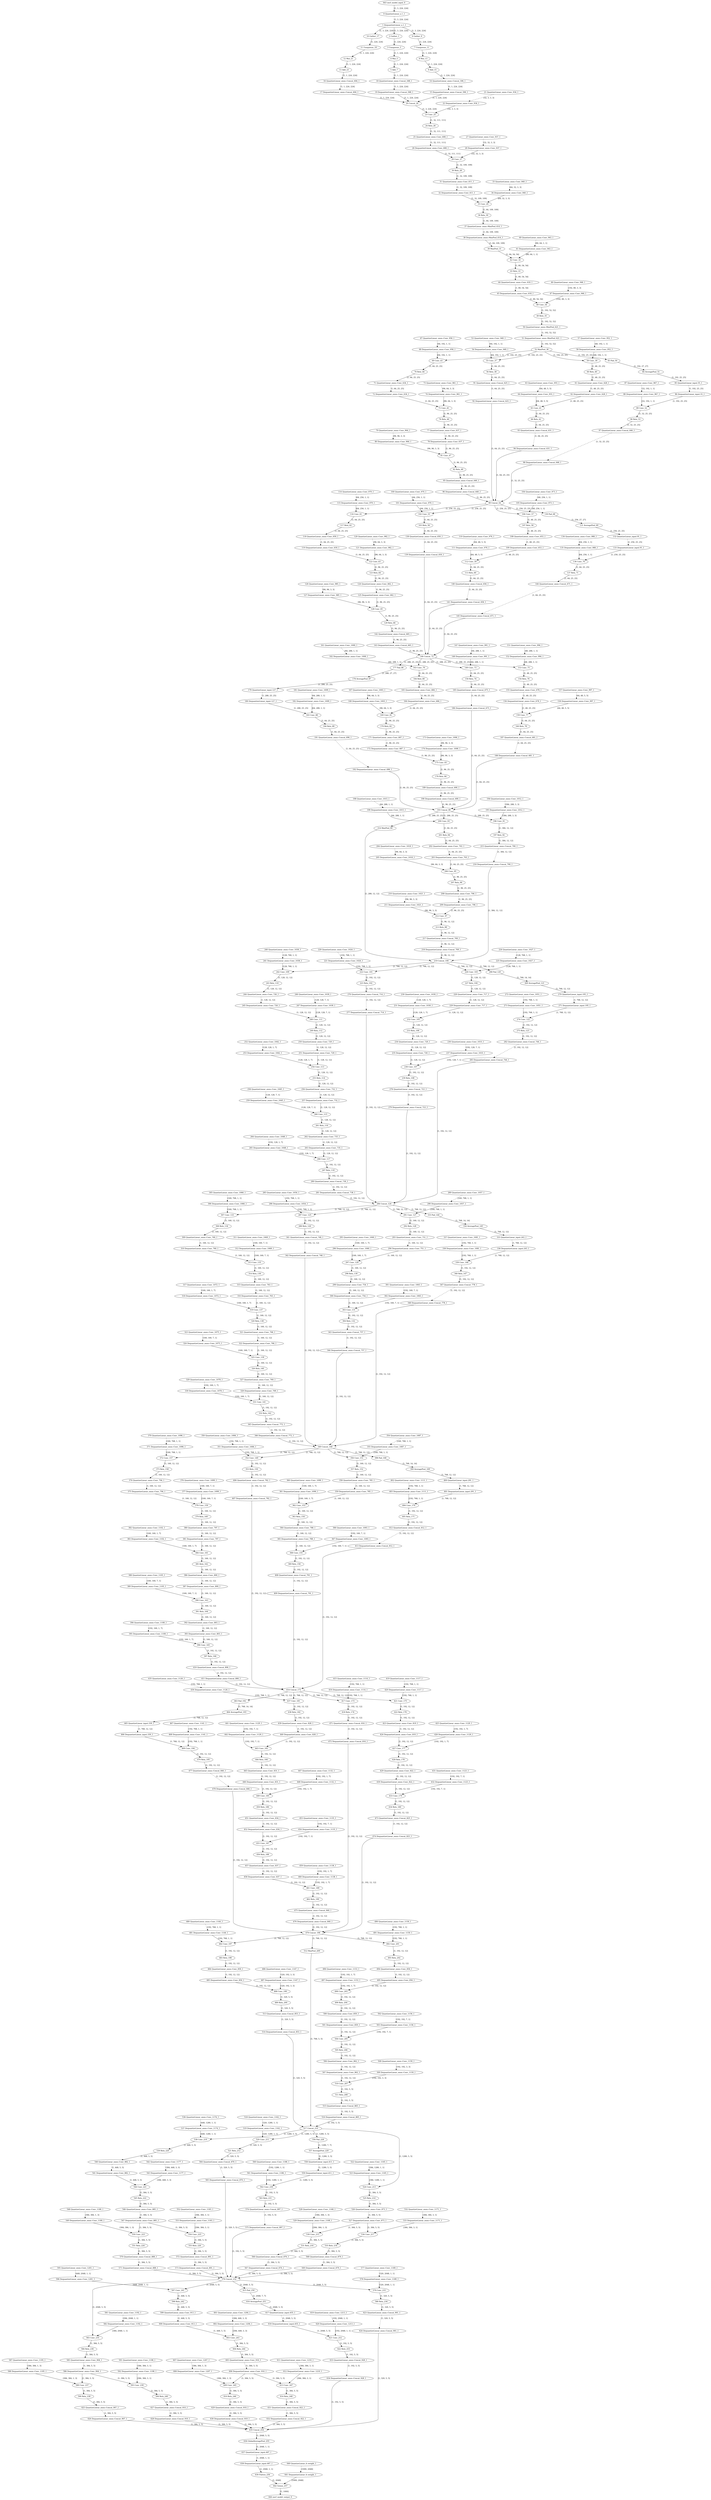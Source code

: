 strict digraph  {
"0 QuantizeLinear_x.1_1" [id=0, type=QuantizeLinear];
"1 DequantizeLinear_x.1_1" [id=1, type=DequantizeLinear];
"2 Gather_1" [id=2, type=Gather];
"3 Unsqueeze_3" [id=3, type=Unsqueeze];
"4 Mul_5" [id=4, type=Mul];
"5 Add_7" [id=5, type=Add];
"6 Gather_9" [id=6, type=Gather];
"7 Unsqueeze_11" [id=7, type=Unsqueeze];
"8 Mul_13" [id=8, type=Mul];
"9 Add_15" [id=9, type=Add];
"10 Gather_17" [id=10, type=Gather];
"11 Unsqueeze_19" [id=11, type=Unsqueeze];
"12 Mul_21" [id=12, type=Mul];
"13 Add_23" [id=13, type=Add];
"14 QuantizeLinear_onnx^^Concat_596_1" [id=14, label="14 QuantizeLinear_onnx::Concat_596_1", type=QuantizeLinear];
"15 DequantizeLinear_onnx^^Concat_596_1" [id=15, label="15 DequantizeLinear_onnx::Concat_596_1", type=DequantizeLinear];
"16 QuantizeLinear_onnx^^Concat_604_1" [id=16, label="16 QuantizeLinear_onnx::Concat_604_1", type=QuantizeLinear];
"17 DequantizeLinear_onnx^^Concat_604_1" [id=17, label="17 DequantizeLinear_onnx::Concat_604_1", type=DequantizeLinear];
"18 QuantizeLinear_onnx^^Concat_588_1" [id=18, label="18 QuantizeLinear_onnx::Concat_588_1", type=QuantizeLinear];
"19 DequantizeLinear_onnx^^Concat_588_1" [id=19, label="19 DequantizeLinear_onnx::Concat_588_1", type=DequantizeLinear];
"20 Concat_24" [id=20, type=Concat];
"21 QuantizeLinear_onnx^^Conv_934_1" [id=21, label="21 QuantizeLinear_onnx::Conv_934_1", type=QuantizeLinear];
"22 DequantizeLinear_onnx^^Conv_934_1" [id=22, label="22 DequantizeLinear_onnx::Conv_934_1", type=DequantizeLinear];
"23 Conv_25" [id=23, type=Conv];
"24 Relu_26" [id=24, type=Relu];
"25 QuantizeLinear_onnx^^Conv_608_1" [id=25, label="25 QuantizeLinear_onnx::Conv_608_1", type=QuantizeLinear];
"26 DequantizeLinear_onnx^^Conv_608_1" [id=26, label="26 DequantizeLinear_onnx::Conv_608_1", type=DequantizeLinear];
"27 QuantizeLinear_onnx^^Conv_937_1" [id=27, label="27 QuantizeLinear_onnx::Conv_937_1", type=QuantizeLinear];
"28 DequantizeLinear_onnx^^Conv_937_1" [id=28, label="28 DequantizeLinear_onnx::Conv_937_1", type=DequantizeLinear];
"29 Conv_27" [id=29, type=Conv];
"30 Relu_28" [id=30, type=Relu];
"31 QuantizeLinear_onnx^^Conv_611_1" [id=31, label="31 QuantizeLinear_onnx::Conv_611_1", type=QuantizeLinear];
"32 DequantizeLinear_onnx^^Conv_611_1" [id=32, label="32 DequantizeLinear_onnx::Conv_611_1", type=DequantizeLinear];
"33 QuantizeLinear_onnx^^Conv_940_1" [id=33, label="33 QuantizeLinear_onnx::Conv_940_1", type=QuantizeLinear];
"34 DequantizeLinear_onnx^^Conv_940_1" [id=34, label="34 DequantizeLinear_onnx::Conv_940_1", type=DequantizeLinear];
"35 Conv_29" [id=35, type=Conv];
"36 Relu_30" [id=36, type=Relu];
"37 QuantizeLinear_onnx^^MaxPool_614_1" [id=37, label="37 QuantizeLinear_onnx::MaxPool_614_1", type=QuantizeLinear];
"38 DequantizeLinear_onnx^^MaxPool_614_1" [id=38, label="38 DequantizeLinear_onnx::MaxPool_614_1", type=DequantizeLinear];
"39 MaxPool_31" [id=39, type=MaxPool];
"40 QuantizeLinear_onnx^^Conv_943_1" [id=40, label="40 QuantizeLinear_onnx::Conv_943_1", type=QuantizeLinear];
"41 DequantizeLinear_onnx^^Conv_943_1" [id=41, label="41 DequantizeLinear_onnx::Conv_943_1", type=DequantizeLinear];
"42 Conv_32" [id=42, type=Conv];
"43 Relu_33" [id=43, type=Relu];
"44 QuantizeLinear_onnx^^Conv_618_1" [id=44, label="44 QuantizeLinear_onnx::Conv_618_1", type=QuantizeLinear];
"45 DequantizeLinear_onnx^^Conv_618_1" [id=45, label="45 DequantizeLinear_onnx::Conv_618_1", type=DequantizeLinear];
"46 QuantizeLinear_onnx^^Conv_946_1" [id=46, label="46 QuantizeLinear_onnx::Conv_946_1", type=QuantizeLinear];
"47 DequantizeLinear_onnx^^Conv_946_1" [id=47, label="47 DequantizeLinear_onnx::Conv_946_1", type=DequantizeLinear];
"48 Conv_34" [id=48, type=Conv];
"49 Relu_35" [id=49, type=Relu];
"50 QuantizeLinear_onnx^^MaxPool_621_1" [id=50, label="50 QuantizeLinear_onnx::MaxPool_621_1", type=QuantizeLinear];
"51 DequantizeLinear_onnx^^MaxPool_621_1" [id=51, label="51 DequantizeLinear_onnx::MaxPool_621_1", type=DequantizeLinear];
"52 MaxPool_36" [id=52, type=MaxPool];
"53 QuantizeLinear_onnx^^Conv_949_1" [id=53, label="53 QuantizeLinear_onnx::Conv_949_1", type=QuantizeLinear];
"54 DequantizeLinear_onnx^^Conv_949_1" [id=54, label="54 DequantizeLinear_onnx::Conv_949_1", type=DequantizeLinear];
"55 Conv_37" [id=55, type=Conv];
"56 Relu_38" [id=56, type=Relu];
"57 QuantizeLinear_onnx^^Conv_952_1" [id=57, label="57 QuantizeLinear_onnx::Conv_952_1", type=QuantizeLinear];
"58 DequantizeLinear_onnx^^Conv_952_1" [id=58, label="58 DequantizeLinear_onnx::Conv_952_1", type=DequantizeLinear];
"59 Conv_39" [id=59, type=Conv];
"60 Relu_40" [id=60, type=Relu];
"61 QuantizeLinear_onnx^^Conv_628_1" [id=61, label="61 QuantizeLinear_onnx::Conv_628_1", type=QuantizeLinear];
"62 DequantizeLinear_onnx^^Conv_628_1" [id=62, label="62 DequantizeLinear_onnx::Conv_628_1", type=DequantizeLinear];
"63 QuantizeLinear_onnx^^Conv_955_1" [id=63, label="63 QuantizeLinear_onnx::Conv_955_1", type=QuantizeLinear];
"64 DequantizeLinear_onnx^^Conv_955_1" [id=64, label="64 DequantizeLinear_onnx::Conv_955_1", type=DequantizeLinear];
"65 Conv_41" [id=65, type=Conv];
"66 Relu_42" [id=66, type=Relu];
"67 QuantizeLinear_onnx^^Conv_958_1" [id=67, label="67 QuantizeLinear_onnx::Conv_958_1", type=QuantizeLinear];
"68 DequantizeLinear_onnx^^Conv_958_1" [id=68, label="68 DequantizeLinear_onnx::Conv_958_1", type=DequantizeLinear];
"69 Conv_43" [id=69, type=Conv];
"70 Relu_44" [id=70, type=Relu];
"71 QuantizeLinear_onnx^^Conv_634_1" [id=71, label="71 QuantizeLinear_onnx::Conv_634_1", type=QuantizeLinear];
"72 DequantizeLinear_onnx^^Conv_634_1" [id=72, label="72 DequantizeLinear_onnx::Conv_634_1", type=DequantizeLinear];
"73 QuantizeLinear_onnx^^Conv_961_1" [id=73, label="73 QuantizeLinear_onnx::Conv_961_1", type=QuantizeLinear];
"74 DequantizeLinear_onnx^^Conv_961_1" [id=74, label="74 DequantizeLinear_onnx::Conv_961_1", type=DequantizeLinear];
"75 Conv_45" [id=75, type=Conv];
"76 Relu_46" [id=76, type=Relu];
"77 QuantizeLinear_onnx^^Conv_637_1" [id=77, label="77 QuantizeLinear_onnx::Conv_637_1", type=QuantizeLinear];
"78 DequantizeLinear_onnx^^Conv_637_1" [id=78, label="78 DequantizeLinear_onnx::Conv_637_1", type=DequantizeLinear];
"79 QuantizeLinear_onnx^^Conv_964_1" [id=79, label="79 QuantizeLinear_onnx::Conv_964_1", type=QuantizeLinear];
"80 DequantizeLinear_onnx^^Conv_964_1" [id=80, label="80 DequantizeLinear_onnx::Conv_964_1", type=DequantizeLinear];
"81 Conv_47" [id=81, type=Conv];
"82 Relu_48" [id=82, type=Relu];
"83 Pad_50" [id=83, type=Pad];
"84 AveragePool_51" [id=84, type=AveragePool];
"85 QuantizeLinear_input.55_1" [id=85, type=QuantizeLinear];
"86 DequantizeLinear_input.55_1" [id=86, type=DequantizeLinear];
"87 QuantizeLinear_onnx^^Conv_967_1" [id=87, label="87 QuantizeLinear_onnx::Conv_967_1", type=QuantizeLinear];
"88 DequantizeLinear_onnx^^Conv_967_1" [id=88, label="88 DequantizeLinear_onnx::Conv_967_1", type=DequantizeLinear];
"89 Conv_52" [id=89, type=Conv];
"90 Relu_53" [id=90, type=Relu];
"91 QuantizeLinear_onnx^^Concat_625_1" [id=91, label="91 QuantizeLinear_onnx::Concat_625_1", type=QuantizeLinear];
"92 DequantizeLinear_onnx^^Concat_625_1" [id=92, label="92 DequantizeLinear_onnx::Concat_625_1", type=DequantizeLinear];
"93 QuantizeLinear_onnx^^Concat_631_1" [id=93, label="93 QuantizeLinear_onnx::Concat_631_1", type=QuantizeLinear];
"94 DequantizeLinear_onnx^^Concat_631_1" [id=94, label="94 DequantizeLinear_onnx::Concat_631_1", type=DequantizeLinear];
"95 QuantizeLinear_onnx^^Concat_640_1" [id=95, label="95 QuantizeLinear_onnx::Concat_640_1", type=QuantizeLinear];
"96 DequantizeLinear_onnx^^Concat_640_1" [id=96, label="96 DequantizeLinear_onnx::Concat_640_1", type=DequantizeLinear];
"97 QuantizeLinear_onnx^^Concat_646_1" [id=97, label="97 QuantizeLinear_onnx::Concat_646_1", type=QuantizeLinear];
"98 DequantizeLinear_onnx^^Concat_646_1" [id=98, label="98 DequantizeLinear_onnx::Concat_646_1", type=DequantizeLinear];
"99 Concat_54" [id=99, type=Concat];
"100 QuantizeLinear_onnx^^Conv_970_1" [id=100, label="100 QuantizeLinear_onnx::Conv_970_1", type=QuantizeLinear];
"101 DequantizeLinear_onnx^^Conv_970_1" [id=101, label="101 DequantizeLinear_onnx::Conv_970_1", type=DequantizeLinear];
"102 Conv_55" [id=102, type=Conv];
"103 Relu_56" [id=103, type=Relu];
"104 QuantizeLinear_onnx^^Conv_973_1" [id=104, label="104 QuantizeLinear_onnx::Conv_973_1", type=QuantizeLinear];
"105 DequantizeLinear_onnx^^Conv_973_1" [id=105, label="105 DequantizeLinear_onnx::Conv_973_1", type=DequantizeLinear];
"106 Conv_57" [id=106, type=Conv];
"107 Relu_58" [id=107, type=Relu];
"108 QuantizeLinear_onnx^^Conv_653_1" [id=108, label="108 QuantizeLinear_onnx::Conv_653_1", type=QuantizeLinear];
"109 DequantizeLinear_onnx^^Conv_653_1" [id=109, label="109 DequantizeLinear_onnx::Conv_653_1", type=DequantizeLinear];
"110 QuantizeLinear_onnx^^Conv_976_1" [id=110, label="110 QuantizeLinear_onnx::Conv_976_1", type=QuantizeLinear];
"111 DequantizeLinear_onnx^^Conv_976_1" [id=111, label="111 DequantizeLinear_onnx::Conv_976_1", type=DequantizeLinear];
"112 Conv_59" [id=112, type=Conv];
"113 Relu_60" [id=113, type=Relu];
"114 QuantizeLinear_onnx^^Conv_979_1" [id=114, label="114 QuantizeLinear_onnx::Conv_979_1", type=QuantizeLinear];
"115 DequantizeLinear_onnx^^Conv_979_1" [id=115, label="115 DequantizeLinear_onnx::Conv_979_1", type=DequantizeLinear];
"116 Conv_61" [id=116, type=Conv];
"117 Relu_62" [id=117, type=Relu];
"118 QuantizeLinear_onnx^^Conv_659_1" [id=118, label="118 QuantizeLinear_onnx::Conv_659_1", type=QuantizeLinear];
"119 DequantizeLinear_onnx^^Conv_659_1" [id=119, label="119 DequantizeLinear_onnx::Conv_659_1", type=DequantizeLinear];
"120 QuantizeLinear_onnx^^Conv_982_1" [id=120, label="120 QuantizeLinear_onnx::Conv_982_1", type=QuantizeLinear];
"121 DequantizeLinear_onnx^^Conv_982_1" [id=121, label="121 DequantizeLinear_onnx::Conv_982_1", type=DequantizeLinear];
"122 Conv_63" [id=122, type=Conv];
"123 Relu_64" [id=123, type=Relu];
"124 QuantizeLinear_onnx^^Conv_662_1" [id=124, label="124 QuantizeLinear_onnx::Conv_662_1", type=QuantizeLinear];
"125 DequantizeLinear_onnx^^Conv_662_1" [id=125, label="125 DequantizeLinear_onnx::Conv_662_1", type=DequantizeLinear];
"126 QuantizeLinear_onnx^^Conv_985_1" [id=126, label="126 QuantizeLinear_onnx::Conv_985_1", type=QuantizeLinear];
"127 DequantizeLinear_onnx^^Conv_985_1" [id=127, label="127 DequantizeLinear_onnx::Conv_985_1", type=DequantizeLinear];
"128 Conv_65" [id=128, type=Conv];
"129 Relu_66" [id=129, type=Relu];
"130 Pad_68" [id=130, type=Pad];
"131 AveragePool_69" [id=131, type=AveragePool];
"132 QuantizeLinear_input.91_1" [id=132, type=QuantizeLinear];
"133 DequantizeLinear_input.91_1" [id=133, type=DequantizeLinear];
"134 QuantizeLinear_onnx^^Conv_988_1" [id=134, label="134 QuantizeLinear_onnx::Conv_988_1", type=QuantizeLinear];
"135 DequantizeLinear_onnx^^Conv_988_1" [id=135, label="135 DequantizeLinear_onnx::Conv_988_1", type=DequantizeLinear];
"136 Conv_70" [id=136, type=Conv];
"137 Relu_71" [id=137, type=Relu];
"138 QuantizeLinear_onnx^^Concat_650_1" [id=138, label="138 QuantizeLinear_onnx::Concat_650_1", type=QuantizeLinear];
"139 DequantizeLinear_onnx^^Concat_650_1" [id=139, label="139 DequantizeLinear_onnx::Concat_650_1", type=DequantizeLinear];
"140 QuantizeLinear_onnx^^Concat_656_1" [id=140, label="140 QuantizeLinear_onnx::Concat_656_1", type=QuantizeLinear];
"141 DequantizeLinear_onnx^^Concat_656_1" [id=141, label="141 DequantizeLinear_onnx::Concat_656_1", type=DequantizeLinear];
"142 QuantizeLinear_onnx^^Concat_665_1" [id=142, label="142 QuantizeLinear_onnx::Concat_665_1", type=QuantizeLinear];
"143 DequantizeLinear_onnx^^Concat_665_1" [id=143, label="143 DequantizeLinear_onnx::Concat_665_1", type=DequantizeLinear];
"144 QuantizeLinear_onnx^^Concat_671_1" [id=144, label="144 QuantizeLinear_onnx::Concat_671_1", type=QuantizeLinear];
"145 DequantizeLinear_onnx^^Concat_671_1" [id=145, label="145 DequantizeLinear_onnx::Concat_671_1", type=DequantizeLinear];
"146 Concat_72" [id=146, type=Concat];
"147 QuantizeLinear_onnx^^Conv_991_1" [id=147, label="147 QuantizeLinear_onnx::Conv_991_1", type=QuantizeLinear];
"148 DequantizeLinear_onnx^^Conv_991_1" [id=148, label="148 DequantizeLinear_onnx::Conv_991_1", type=DequantizeLinear];
"149 Conv_73" [id=149, type=Conv];
"150 Relu_74" [id=150, type=Relu];
"151 QuantizeLinear_onnx^^Conv_994_1" [id=151, label="151 QuantizeLinear_onnx::Conv_994_1", type=QuantizeLinear];
"152 DequantizeLinear_onnx^^Conv_994_1" [id=152, label="152 DequantizeLinear_onnx::Conv_994_1", type=DequantizeLinear];
"153 Conv_75" [id=153, type=Conv];
"154 Relu_76" [id=154, type=Relu];
"155 QuantizeLinear_onnx^^Conv_678_1" [id=155, label="155 QuantizeLinear_onnx::Conv_678_1", type=QuantizeLinear];
"156 DequantizeLinear_onnx^^Conv_678_1" [id=156, label="156 DequantizeLinear_onnx::Conv_678_1", type=DequantizeLinear];
"157 QuantizeLinear_onnx^^Conv_997_1" [id=157, label="157 QuantizeLinear_onnx::Conv_997_1", type=QuantizeLinear];
"158 DequantizeLinear_onnx^^Conv_997_1" [id=158, label="158 DequantizeLinear_onnx::Conv_997_1", type=DequantizeLinear];
"159 Conv_77" [id=159, type=Conv];
"160 Relu_78" [id=160, type=Relu];
"161 QuantizeLinear_onnx^^Conv_1000_1" [id=161, label="161 QuantizeLinear_onnx::Conv_1000_1", type=QuantizeLinear];
"162 DequantizeLinear_onnx^^Conv_1000_1" [id=162, label="162 DequantizeLinear_onnx::Conv_1000_1", type=DequantizeLinear];
"163 Conv_79" [id=163, type=Conv];
"164 Relu_80" [id=164, type=Relu];
"165 QuantizeLinear_onnx^^Conv_684_1" [id=165, label="165 QuantizeLinear_onnx::Conv_684_1", type=QuantizeLinear];
"166 DequantizeLinear_onnx^^Conv_684_1" [id=166, label="166 DequantizeLinear_onnx::Conv_684_1", type=DequantizeLinear];
"167 QuantizeLinear_onnx^^Conv_1003_1" [id=167, label="167 QuantizeLinear_onnx::Conv_1003_1", type=QuantizeLinear];
"168 DequantizeLinear_onnx^^Conv_1003_1" [id=168, label="168 DequantizeLinear_onnx::Conv_1003_1", type=DequantizeLinear];
"169 Conv_81" [id=169, type=Conv];
"170 Relu_82" [id=170, type=Relu];
"171 QuantizeLinear_onnx^^Conv_687_1" [id=171, label="171 QuantizeLinear_onnx::Conv_687_1", type=QuantizeLinear];
"172 DequantizeLinear_onnx^^Conv_687_1" [id=172, label="172 DequantizeLinear_onnx::Conv_687_1", type=DequantizeLinear];
"173 QuantizeLinear_onnx^^Conv_1006_1" [id=173, label="173 QuantizeLinear_onnx::Conv_1006_1", type=QuantizeLinear];
"174 DequantizeLinear_onnx^^Conv_1006_1" [id=174, label="174 DequantizeLinear_onnx::Conv_1006_1", type=DequantizeLinear];
"175 Conv_83" [id=175, type=Conv];
"176 Relu_84" [id=176, type=Relu];
"177 Pad_86" [id=177, type=Pad];
"178 AveragePool_87" [id=178, type=AveragePool];
"179 QuantizeLinear_input.127_1" [id=179, type=QuantizeLinear];
"180 DequantizeLinear_input.127_1" [id=180, type=DequantizeLinear];
"181 QuantizeLinear_onnx^^Conv_1009_1" [id=181, label="181 QuantizeLinear_onnx::Conv_1009_1", type=QuantizeLinear];
"182 DequantizeLinear_onnx^^Conv_1009_1" [id=182, label="182 DequantizeLinear_onnx::Conv_1009_1", type=DequantizeLinear];
"183 Conv_88" [id=183, type=Conv];
"184 Relu_89" [id=184, type=Relu];
"185 QuantizeLinear_onnx^^Concat_675_1" [id=185, label="185 QuantizeLinear_onnx::Concat_675_1", type=QuantizeLinear];
"186 DequantizeLinear_onnx^^Concat_675_1" [id=186, label="186 DequantizeLinear_onnx::Concat_675_1", type=DequantizeLinear];
"187 QuantizeLinear_onnx^^Concat_681_1" [id=187, label="187 QuantizeLinear_onnx::Concat_681_1", type=QuantizeLinear];
"188 DequantizeLinear_onnx^^Concat_681_1" [id=188, label="188 DequantizeLinear_onnx::Concat_681_1", type=DequantizeLinear];
"189 QuantizeLinear_onnx^^Concat_690_1" [id=189, label="189 QuantizeLinear_onnx::Concat_690_1", type=QuantizeLinear];
"190 DequantizeLinear_onnx^^Concat_690_1" [id=190, label="190 DequantizeLinear_onnx::Concat_690_1", type=DequantizeLinear];
"191 QuantizeLinear_onnx^^Concat_696_1" [id=191, label="191 QuantizeLinear_onnx::Concat_696_1", type=QuantizeLinear];
"192 DequantizeLinear_onnx^^Concat_696_1" [id=192, label="192 DequantizeLinear_onnx::Concat_696_1", type=DequantizeLinear];
"193 Concat_90" [id=193, type=Concat];
"194 QuantizeLinear_onnx^^Conv_1012_1" [id=194, label="194 QuantizeLinear_onnx::Conv_1012_1", type=QuantizeLinear];
"195 DequantizeLinear_onnx^^Conv_1012_1" [id=195, label="195 DequantizeLinear_onnx::Conv_1012_1", type=DequantizeLinear];
"196 Conv_91" [id=196, type=Conv];
"197 Relu_92" [id=197, type=Relu];
"198 QuantizeLinear_onnx^^Conv_1015_1" [id=198, label="198 QuantizeLinear_onnx::Conv_1015_1", type=QuantizeLinear];
"199 DequantizeLinear_onnx^^Conv_1015_1" [id=199, label="199 DequantizeLinear_onnx::Conv_1015_1", type=DequantizeLinear];
"200 Conv_93" [id=200, type=Conv];
"201 Relu_94" [id=201, type=Relu];
"202 QuantizeLinear_onnx^^Conv_703_1" [id=202, label="202 QuantizeLinear_onnx::Conv_703_1", type=QuantizeLinear];
"203 DequantizeLinear_onnx^^Conv_703_1" [id=203, label="203 DequantizeLinear_onnx::Conv_703_1", type=DequantizeLinear];
"204 QuantizeLinear_onnx^^Conv_1018_1" [id=204, label="204 QuantizeLinear_onnx::Conv_1018_1", type=QuantizeLinear];
"205 DequantizeLinear_onnx^^Conv_1018_1" [id=205, label="205 DequantizeLinear_onnx::Conv_1018_1", type=DequantizeLinear];
"206 Conv_95" [id=206, type=Conv];
"207 Relu_96" [id=207, type=Relu];
"208 QuantizeLinear_onnx^^Conv_706_1" [id=208, label="208 QuantizeLinear_onnx::Conv_706_1", type=QuantizeLinear];
"209 DequantizeLinear_onnx^^Conv_706_1" [id=209, label="209 DequantizeLinear_onnx::Conv_706_1", type=DequantizeLinear];
"210 QuantizeLinear_onnx^^Conv_1021_1" [id=210, label="210 QuantizeLinear_onnx::Conv_1021_1", type=QuantizeLinear];
"211 DequantizeLinear_onnx^^Conv_1021_1" [id=211, label="211 DequantizeLinear_onnx::Conv_1021_1", type=DequantizeLinear];
"212 Conv_97" [id=212, type=Conv];
"213 Relu_98" [id=213, type=Relu];
"214 MaxPool_99" [id=214, type=MaxPool];
"215 QuantizeLinear_onnx^^Concat_700_1" [id=215, label="215 QuantizeLinear_onnx::Concat_700_1", type=QuantizeLinear];
"216 DequantizeLinear_onnx^^Concat_700_1" [id=216, label="216 DequantizeLinear_onnx::Concat_700_1", type=DequantizeLinear];
"217 QuantizeLinear_onnx^^Concat_709_1" [id=217, label="217 QuantizeLinear_onnx::Concat_709_1", type=QuantizeLinear];
"218 DequantizeLinear_onnx^^Concat_709_1" [id=218, label="218 DequantizeLinear_onnx::Concat_709_1", type=DequantizeLinear];
"219 Concat_100" [id=219, type=Concat];
"220 QuantizeLinear_onnx^^Conv_1024_1" [id=220, label="220 QuantizeLinear_onnx::Conv_1024_1", type=QuantizeLinear];
"221 DequantizeLinear_onnx^^Conv_1024_1" [id=221, label="221 DequantizeLinear_onnx::Conv_1024_1", type=DequantizeLinear];
"222 Conv_101" [id=222, type=Conv];
"223 Relu_102" [id=223, type=Relu];
"224 QuantizeLinear_onnx^^Conv_1027_1" [id=224, label="224 QuantizeLinear_onnx::Conv_1027_1", type=QuantizeLinear];
"225 DequantizeLinear_onnx^^Conv_1027_1" [id=225, label="225 DequantizeLinear_onnx::Conv_1027_1", type=DequantizeLinear];
"226 Conv_103" [id=226, type=Conv];
"227 Relu_104" [id=227, type=Relu];
"228 QuantizeLinear_onnx^^Conv_717_1" [id=228, label="228 QuantizeLinear_onnx::Conv_717_1", type=QuantizeLinear];
"229 DequantizeLinear_onnx^^Conv_717_1" [id=229, label="229 DequantizeLinear_onnx::Conv_717_1", type=DequantizeLinear];
"230 QuantizeLinear_onnx^^Conv_1030_1" [id=230, label="230 QuantizeLinear_onnx::Conv_1030_1", type=QuantizeLinear];
"231 DequantizeLinear_onnx^^Conv_1030_1" [id=231, label="231 DequantizeLinear_onnx::Conv_1030_1", type=DequantizeLinear];
"232 Conv_105" [id=232, type=Conv];
"233 Relu_106" [id=233, type=Relu];
"234 QuantizeLinear_onnx^^Conv_720_1" [id=234, label="234 QuantizeLinear_onnx::Conv_720_1", type=QuantizeLinear];
"235 DequantizeLinear_onnx^^Conv_720_1" [id=235, label="235 DequantizeLinear_onnx::Conv_720_1", type=DequantizeLinear];
"236 QuantizeLinear_onnx^^Conv_1033_1" [id=236, label="236 QuantizeLinear_onnx::Conv_1033_1", type=QuantizeLinear];
"237 DequantizeLinear_onnx^^Conv_1033_1" [id=237, label="237 DequantizeLinear_onnx::Conv_1033_1", type=DequantizeLinear];
"238 Conv_107" [id=238, type=Conv];
"239 Relu_108" [id=239, type=Relu];
"240 QuantizeLinear_onnx^^Conv_1036_1" [id=240, label="240 QuantizeLinear_onnx::Conv_1036_1", type=QuantizeLinear];
"241 DequantizeLinear_onnx^^Conv_1036_1" [id=241, label="241 DequantizeLinear_onnx::Conv_1036_1", type=DequantizeLinear];
"242 Conv_109" [id=242, type=Conv];
"243 Relu_110" [id=243, type=Relu];
"244 QuantizeLinear_onnx^^Conv_726_1" [id=244, label="244 QuantizeLinear_onnx::Conv_726_1", type=QuantizeLinear];
"245 DequantizeLinear_onnx^^Conv_726_1" [id=245, label="245 DequantizeLinear_onnx::Conv_726_1", type=DequantizeLinear];
"246 QuantizeLinear_onnx^^Conv_1039_1" [id=246, label="246 QuantizeLinear_onnx::Conv_1039_1", type=QuantizeLinear];
"247 DequantizeLinear_onnx^^Conv_1039_1" [id=247, label="247 DequantizeLinear_onnx::Conv_1039_1", type=DequantizeLinear];
"248 Conv_111" [id=248, type=Conv];
"249 Relu_112" [id=249, type=Relu];
"250 QuantizeLinear_onnx^^Conv_729_1" [id=250, label="250 QuantizeLinear_onnx::Conv_729_1", type=QuantizeLinear];
"251 DequantizeLinear_onnx^^Conv_729_1" [id=251, label="251 DequantizeLinear_onnx::Conv_729_1", type=DequantizeLinear];
"252 QuantizeLinear_onnx^^Conv_1042_1" [id=252, label="252 QuantizeLinear_onnx::Conv_1042_1", type=QuantizeLinear];
"253 DequantizeLinear_onnx^^Conv_1042_1" [id=253, label="253 DequantizeLinear_onnx::Conv_1042_1", type=DequantizeLinear];
"254 Conv_113" [id=254, type=Conv];
"255 Relu_114" [id=255, type=Relu];
"256 QuantizeLinear_onnx^^Conv_732_1" [id=256, label="256 QuantizeLinear_onnx::Conv_732_1", type=QuantizeLinear];
"257 DequantizeLinear_onnx^^Conv_732_1" [id=257, label="257 DequantizeLinear_onnx::Conv_732_1", type=DequantizeLinear];
"258 QuantizeLinear_onnx^^Conv_1045_1" [id=258, label="258 QuantizeLinear_onnx::Conv_1045_1", type=QuantizeLinear];
"259 DequantizeLinear_onnx^^Conv_1045_1" [id=259, label="259 DequantizeLinear_onnx::Conv_1045_1", type=DequantizeLinear];
"260 Conv_115" [id=260, type=Conv];
"261 Relu_116" [id=261, type=Relu];
"262 QuantizeLinear_onnx^^Conv_735_1" [id=262, label="262 QuantizeLinear_onnx::Conv_735_1", type=QuantizeLinear];
"263 DequantizeLinear_onnx^^Conv_735_1" [id=263, label="263 DequantizeLinear_onnx::Conv_735_1", type=DequantizeLinear];
"264 QuantizeLinear_onnx^^Conv_1048_1" [id=264, label="264 QuantizeLinear_onnx::Conv_1048_1", type=QuantizeLinear];
"265 DequantizeLinear_onnx^^Conv_1048_1" [id=265, label="265 DequantizeLinear_onnx::Conv_1048_1", type=DequantizeLinear];
"266 Conv_117" [id=266, type=Conv];
"267 Relu_118" [id=267, type=Relu];
"268 Pad_120" [id=268, type=Pad];
"269 AveragePool_121" [id=269, type=AveragePool];
"270 QuantizeLinear_input.195_1" [id=270, type=QuantizeLinear];
"271 DequantizeLinear_input.195_1" [id=271, type=DequantizeLinear];
"272 QuantizeLinear_onnx^^Conv_1051_1" [id=272, label="272 QuantizeLinear_onnx::Conv_1051_1", type=QuantizeLinear];
"273 DequantizeLinear_onnx^^Conv_1051_1" [id=273, label="273 DequantizeLinear_onnx::Conv_1051_1", type=DequantizeLinear];
"274 Conv_122" [id=274, type=Conv];
"275 Relu_123" [id=275, type=Relu];
"276 QuantizeLinear_onnx^^Concat_714_1" [id=276, label="276 QuantizeLinear_onnx::Concat_714_1", type=QuantizeLinear];
"277 DequantizeLinear_onnx^^Concat_714_1" [id=277, label="277 DequantizeLinear_onnx::Concat_714_1", type=DequantizeLinear];
"278 QuantizeLinear_onnx^^Concat_723_1" [id=278, label="278 QuantizeLinear_onnx::Concat_723_1", type=QuantizeLinear];
"279 DequantizeLinear_onnx^^Concat_723_1" [id=279, label="279 DequantizeLinear_onnx::Concat_723_1", type=DequantizeLinear];
"280 QuantizeLinear_onnx^^Concat_738_1" [id=280, label="280 QuantizeLinear_onnx::Concat_738_1", type=QuantizeLinear];
"281 DequantizeLinear_onnx^^Concat_738_1" [id=281, label="281 DequantizeLinear_onnx::Concat_738_1", type=DequantizeLinear];
"282 QuantizeLinear_onnx^^Concat_744_1" [id=282, label="282 QuantizeLinear_onnx::Concat_744_1", type=QuantizeLinear];
"283 DequantizeLinear_onnx^^Concat_744_1" [id=283, label="283 DequantizeLinear_onnx::Concat_744_1", type=DequantizeLinear];
"284 Concat_124" [id=284, type=Concat];
"285 QuantizeLinear_onnx^^Conv_1054_1" [id=285, label="285 QuantizeLinear_onnx::Conv_1054_1", type=QuantizeLinear];
"286 DequantizeLinear_onnx^^Conv_1054_1" [id=286, label="286 DequantizeLinear_onnx::Conv_1054_1", type=DequantizeLinear];
"287 Conv_125" [id=287, type=Conv];
"288 Relu_126" [id=288, type=Relu];
"289 QuantizeLinear_onnx^^Conv_1057_1" [id=289, label="289 QuantizeLinear_onnx::Conv_1057_1", type=QuantizeLinear];
"290 DequantizeLinear_onnx^^Conv_1057_1" [id=290, label="290 DequantizeLinear_onnx::Conv_1057_1", type=DequantizeLinear];
"291 Conv_127" [id=291, type=Conv];
"292 Relu_128" [id=292, type=Relu];
"293 QuantizeLinear_onnx^^Conv_751_1" [id=293, label="293 QuantizeLinear_onnx::Conv_751_1", type=QuantizeLinear];
"294 DequantizeLinear_onnx^^Conv_751_1" [id=294, label="294 DequantizeLinear_onnx::Conv_751_1", type=DequantizeLinear];
"295 QuantizeLinear_onnx^^Conv_1060_1" [id=295, label="295 QuantizeLinear_onnx::Conv_1060_1", type=QuantizeLinear];
"296 DequantizeLinear_onnx^^Conv_1060_1" [id=296, label="296 DequantizeLinear_onnx::Conv_1060_1", type=DequantizeLinear];
"297 Conv_129" [id=297, type=Conv];
"298 Relu_130" [id=298, type=Relu];
"299 QuantizeLinear_onnx^^Conv_754_1" [id=299, label="299 QuantizeLinear_onnx::Conv_754_1", type=QuantizeLinear];
"300 DequantizeLinear_onnx^^Conv_754_1" [id=300, label="300 DequantizeLinear_onnx::Conv_754_1", type=DequantizeLinear];
"301 QuantizeLinear_onnx^^Conv_1063_1" [id=301, label="301 QuantizeLinear_onnx::Conv_1063_1", type=QuantizeLinear];
"302 DequantizeLinear_onnx^^Conv_1063_1" [id=302, label="302 DequantizeLinear_onnx::Conv_1063_1", type=DequantizeLinear];
"303 Conv_131" [id=303, type=Conv];
"304 Relu_132" [id=304, type=Relu];
"305 QuantizeLinear_onnx^^Conv_1066_1" [id=305, label="305 QuantizeLinear_onnx::Conv_1066_1", type=QuantizeLinear];
"306 DequantizeLinear_onnx^^Conv_1066_1" [id=306, label="306 DequantizeLinear_onnx::Conv_1066_1", type=DequantizeLinear];
"307 Conv_133" [id=307, type=Conv];
"308 Relu_134" [id=308, type=Relu];
"309 QuantizeLinear_onnx^^Conv_760_1" [id=309, label="309 QuantizeLinear_onnx::Conv_760_1", type=QuantizeLinear];
"310 DequantizeLinear_onnx^^Conv_760_1" [id=310, label="310 DequantizeLinear_onnx::Conv_760_1", type=DequantizeLinear];
"311 QuantizeLinear_onnx^^Conv_1069_1" [id=311, label="311 QuantizeLinear_onnx::Conv_1069_1", type=QuantizeLinear];
"312 DequantizeLinear_onnx^^Conv_1069_1" [id=312, label="312 DequantizeLinear_onnx::Conv_1069_1", type=DequantizeLinear];
"313 Conv_135" [id=313, type=Conv];
"314 Relu_136" [id=314, type=Relu];
"315 QuantizeLinear_onnx^^Conv_763_1" [id=315, label="315 QuantizeLinear_onnx::Conv_763_1", type=QuantizeLinear];
"316 DequantizeLinear_onnx^^Conv_763_1" [id=316, label="316 DequantizeLinear_onnx::Conv_763_1", type=DequantizeLinear];
"317 QuantizeLinear_onnx^^Conv_1072_1" [id=317, label="317 QuantizeLinear_onnx::Conv_1072_1", type=QuantizeLinear];
"318 DequantizeLinear_onnx^^Conv_1072_1" [id=318, label="318 DequantizeLinear_onnx::Conv_1072_1", type=DequantizeLinear];
"319 Conv_137" [id=319, type=Conv];
"320 Relu_138" [id=320, type=Relu];
"321 QuantizeLinear_onnx^^Conv_766_1" [id=321, label="321 QuantizeLinear_onnx::Conv_766_1", type=QuantizeLinear];
"322 DequantizeLinear_onnx^^Conv_766_1" [id=322, label="322 DequantizeLinear_onnx::Conv_766_1", type=DequantizeLinear];
"323 QuantizeLinear_onnx^^Conv_1075_1" [id=323, label="323 QuantizeLinear_onnx::Conv_1075_1", type=QuantizeLinear];
"324 DequantizeLinear_onnx^^Conv_1075_1" [id=324, label="324 DequantizeLinear_onnx::Conv_1075_1", type=DequantizeLinear];
"325 Conv_139" [id=325, type=Conv];
"326 Relu_140" [id=326, type=Relu];
"327 QuantizeLinear_onnx^^Conv_769_1" [id=327, label="327 QuantizeLinear_onnx::Conv_769_1", type=QuantizeLinear];
"328 DequantizeLinear_onnx^^Conv_769_1" [id=328, label="328 DequantizeLinear_onnx::Conv_769_1", type=DequantizeLinear];
"329 QuantizeLinear_onnx^^Conv_1078_1" [id=329, label="329 QuantizeLinear_onnx::Conv_1078_1", type=QuantizeLinear];
"330 DequantizeLinear_onnx^^Conv_1078_1" [id=330, label="330 DequantizeLinear_onnx::Conv_1078_1", type=DequantizeLinear];
"331 Conv_141" [id=331, type=Conv];
"332 Relu_142" [id=332, type=Relu];
"333 Pad_144" [id=333, type=Pad];
"334 AveragePool_145" [id=334, type=AveragePool];
"335 QuantizeLinear_input.243_1" [id=335, type=QuantizeLinear];
"336 DequantizeLinear_input.243_1" [id=336, type=DequantizeLinear];
"337 QuantizeLinear_onnx^^Conv_1081_1" [id=337, label="337 QuantizeLinear_onnx::Conv_1081_1", type=QuantizeLinear];
"338 DequantizeLinear_onnx^^Conv_1081_1" [id=338, label="338 DequantizeLinear_onnx::Conv_1081_1", type=DequantizeLinear];
"339 Conv_146" [id=339, type=Conv];
"340 Relu_147" [id=340, type=Relu];
"341 QuantizeLinear_onnx^^Concat_748_1" [id=341, label="341 QuantizeLinear_onnx::Concat_748_1", type=QuantizeLinear];
"342 DequantizeLinear_onnx^^Concat_748_1" [id=342, label="342 DequantizeLinear_onnx::Concat_748_1", type=DequantizeLinear];
"343 QuantizeLinear_onnx^^Concat_757_1" [id=343, label="343 QuantizeLinear_onnx::Concat_757_1", type=QuantizeLinear];
"344 DequantizeLinear_onnx^^Concat_757_1" [id=344, label="344 DequantizeLinear_onnx::Concat_757_1", type=DequantizeLinear];
"345 QuantizeLinear_onnx^^Concat_772_1" [id=345, label="345 QuantizeLinear_onnx::Concat_772_1", type=QuantizeLinear];
"346 DequantizeLinear_onnx^^Concat_772_1" [id=346, label="346 DequantizeLinear_onnx::Concat_772_1", type=DequantizeLinear];
"347 QuantizeLinear_onnx^^Concat_778_1" [id=347, label="347 QuantizeLinear_onnx::Concat_778_1", type=QuantizeLinear];
"348 DequantizeLinear_onnx^^Concat_778_1" [id=348, label="348 DequantizeLinear_onnx::Concat_778_1", type=DequantizeLinear];
"349 Concat_148" [id=349, type=Concat];
"350 QuantizeLinear_onnx^^Conv_1084_1" [id=350, label="350 QuantizeLinear_onnx::Conv_1084_1", type=QuantizeLinear];
"351 DequantizeLinear_onnx^^Conv_1084_1" [id=351, label="351 DequantizeLinear_onnx::Conv_1084_1", type=DequantizeLinear];
"352 Conv_149" [id=352, type=Conv];
"353 Relu_150" [id=353, type=Relu];
"354 QuantizeLinear_onnx^^Conv_1087_1" [id=354, label="354 QuantizeLinear_onnx::Conv_1087_1", type=QuantizeLinear];
"355 DequantizeLinear_onnx^^Conv_1087_1" [id=355, label="355 DequantizeLinear_onnx::Conv_1087_1", type=DequantizeLinear];
"356 Conv_151" [id=356, type=Conv];
"357 Relu_152" [id=357, type=Relu];
"358 QuantizeLinear_onnx^^Conv_785_1" [id=358, label="358 QuantizeLinear_onnx::Conv_785_1", type=QuantizeLinear];
"359 DequantizeLinear_onnx^^Conv_785_1" [id=359, label="359 DequantizeLinear_onnx::Conv_785_1", type=DequantizeLinear];
"360 QuantizeLinear_onnx^^Conv_1090_1" [id=360, label="360 QuantizeLinear_onnx::Conv_1090_1", type=QuantizeLinear];
"361 DequantizeLinear_onnx^^Conv_1090_1" [id=361, label="361 DequantizeLinear_onnx::Conv_1090_1", type=DequantizeLinear];
"362 Conv_153" [id=362, type=Conv];
"363 Relu_154" [id=363, type=Relu];
"364 QuantizeLinear_onnx^^Conv_788_1" [id=364, label="364 QuantizeLinear_onnx::Conv_788_1", type=QuantizeLinear];
"365 DequantizeLinear_onnx^^Conv_788_1" [id=365, label="365 DequantizeLinear_onnx::Conv_788_1", type=DequantizeLinear];
"366 QuantizeLinear_onnx^^Conv_1093_1" [id=366, label="366 QuantizeLinear_onnx::Conv_1093_1", type=QuantizeLinear];
"367 DequantizeLinear_onnx^^Conv_1093_1" [id=367, label="367 DequantizeLinear_onnx::Conv_1093_1", type=DequantizeLinear];
"368 Conv_155" [id=368, type=Conv];
"369 Relu_156" [id=369, type=Relu];
"370 QuantizeLinear_onnx^^Conv_1096_1" [id=370, label="370 QuantizeLinear_onnx::Conv_1096_1", type=QuantizeLinear];
"371 DequantizeLinear_onnx^^Conv_1096_1" [id=371, label="371 DequantizeLinear_onnx::Conv_1096_1", type=DequantizeLinear];
"372 Conv_157" [id=372, type=Conv];
"373 Relu_158" [id=373, type=Relu];
"374 QuantizeLinear_onnx^^Conv_794_1" [id=374, label="374 QuantizeLinear_onnx::Conv_794_1", type=QuantizeLinear];
"375 DequantizeLinear_onnx^^Conv_794_1" [id=375, label="375 DequantizeLinear_onnx::Conv_794_1", type=DequantizeLinear];
"376 QuantizeLinear_onnx^^Conv_1099_1" [id=376, label="376 QuantizeLinear_onnx::Conv_1099_1", type=QuantizeLinear];
"377 DequantizeLinear_onnx^^Conv_1099_1" [id=377, label="377 DequantizeLinear_onnx::Conv_1099_1", type=DequantizeLinear];
"378 Conv_159" [id=378, type=Conv];
"379 Relu_160" [id=379, type=Relu];
"380 QuantizeLinear_onnx^^Conv_797_1" [id=380, label="380 QuantizeLinear_onnx::Conv_797_1", type=QuantizeLinear];
"381 DequantizeLinear_onnx^^Conv_797_1" [id=381, label="381 DequantizeLinear_onnx::Conv_797_1", type=DequantizeLinear];
"382 QuantizeLinear_onnx^^Conv_1102_1" [id=382, label="382 QuantizeLinear_onnx::Conv_1102_1", type=QuantizeLinear];
"383 DequantizeLinear_onnx^^Conv_1102_1" [id=383, label="383 DequantizeLinear_onnx::Conv_1102_1", type=DequantizeLinear];
"384 Conv_161" [id=384, type=Conv];
"385 Relu_162" [id=385, type=Relu];
"386 QuantizeLinear_onnx^^Conv_800_1" [id=386, label="386 QuantizeLinear_onnx::Conv_800_1", type=QuantizeLinear];
"387 DequantizeLinear_onnx^^Conv_800_1" [id=387, label="387 DequantizeLinear_onnx::Conv_800_1", type=DequantizeLinear];
"388 QuantizeLinear_onnx^^Conv_1105_1" [id=388, label="388 QuantizeLinear_onnx::Conv_1105_1", type=QuantizeLinear];
"389 DequantizeLinear_onnx^^Conv_1105_1" [id=389, label="389 DequantizeLinear_onnx::Conv_1105_1", type=DequantizeLinear];
"390 Conv_163" [id=390, type=Conv];
"391 Relu_164" [id=391, type=Relu];
"392 QuantizeLinear_onnx^^Conv_803_1" [id=392, label="392 QuantizeLinear_onnx::Conv_803_1", type=QuantizeLinear];
"393 DequantizeLinear_onnx^^Conv_803_1" [id=393, label="393 DequantizeLinear_onnx::Conv_803_1", type=DequantizeLinear];
"394 QuantizeLinear_onnx^^Conv_1108_1" [id=394, label="394 QuantizeLinear_onnx::Conv_1108_1", type=QuantizeLinear];
"395 DequantizeLinear_onnx^^Conv_1108_1" [id=395, label="395 DequantizeLinear_onnx::Conv_1108_1", type=DequantizeLinear];
"396 Conv_165" [id=396, type=Conv];
"397 Relu_166" [id=397, type=Relu];
"398 Pad_168" [id=398, type=Pad];
"399 AveragePool_169" [id=399, type=AveragePool];
"400 QuantizeLinear_input.291_1" [id=400, type=QuantizeLinear];
"401 DequantizeLinear_input.291_1" [id=401, type=DequantizeLinear];
"402 QuantizeLinear_onnx^^Conv_1111_1" [id=402, label="402 QuantizeLinear_onnx::Conv_1111_1", type=QuantizeLinear];
"403 DequantizeLinear_onnx^^Conv_1111_1" [id=403, label="403 DequantizeLinear_onnx::Conv_1111_1", type=DequantizeLinear];
"404 Conv_170" [id=404, type=Conv];
"405 Relu_171" [id=405, type=Relu];
"406 QuantizeLinear_onnx^^Concat_782_1" [id=406, label="406 QuantizeLinear_onnx::Concat_782_1", type=QuantizeLinear];
"407 DequantizeLinear_onnx^^Concat_782_1" [id=407, label="407 DequantizeLinear_onnx::Concat_782_1", type=DequantizeLinear];
"408 QuantizeLinear_onnx^^Concat_791_1" [id=408, label="408 QuantizeLinear_onnx::Concat_791_1", type=QuantizeLinear];
"409 DequantizeLinear_onnx^^Concat_791_1" [id=409, label="409 DequantizeLinear_onnx::Concat_791_1", type=DequantizeLinear];
"410 QuantizeLinear_onnx^^Concat_806_1" [id=410, label="410 QuantizeLinear_onnx::Concat_806_1", type=QuantizeLinear];
"411 DequantizeLinear_onnx^^Concat_806_1" [id=411, label="411 DequantizeLinear_onnx::Concat_806_1", type=DequantizeLinear];
"412 QuantizeLinear_onnx^^Concat_812_1" [id=412, label="412 QuantizeLinear_onnx::Concat_812_1", type=QuantizeLinear];
"413 DequantizeLinear_onnx^^Concat_812_1" [id=413, label="413 DequantizeLinear_onnx::Concat_812_1", type=DequantizeLinear];
"414 Concat_172" [id=414, type=Concat];
"415 QuantizeLinear_onnx^^Conv_1114_1" [id=415, label="415 QuantizeLinear_onnx::Conv_1114_1", type=QuantizeLinear];
"416 DequantizeLinear_onnx^^Conv_1114_1" [id=416, label="416 DequantizeLinear_onnx::Conv_1114_1", type=DequantizeLinear];
"417 Conv_173" [id=417, type=Conv];
"418 Relu_174" [id=418, type=Relu];
"419 QuantizeLinear_onnx^^Conv_1117_1" [id=419, label="419 QuantizeLinear_onnx::Conv_1117_1", type=QuantizeLinear];
"420 DequantizeLinear_onnx^^Conv_1117_1" [id=420, label="420 DequantizeLinear_onnx::Conv_1117_1", type=DequantizeLinear];
"421 Conv_175" [id=421, type=Conv];
"422 Relu_176" [id=422, type=Relu];
"423 QuantizeLinear_onnx^^Conv_819_1" [id=423, label="423 QuantizeLinear_onnx::Conv_819_1", type=QuantizeLinear];
"424 DequantizeLinear_onnx^^Conv_819_1" [id=424, label="424 DequantizeLinear_onnx::Conv_819_1", type=DequantizeLinear];
"425 QuantizeLinear_onnx^^Conv_1120_1" [id=425, label="425 QuantizeLinear_onnx::Conv_1120_1", type=QuantizeLinear];
"426 DequantizeLinear_onnx^^Conv_1120_1" [id=426, label="426 DequantizeLinear_onnx::Conv_1120_1", type=DequantizeLinear];
"427 Conv_177" [id=427, type=Conv];
"428 Relu_178" [id=428, type=Relu];
"429 QuantizeLinear_onnx^^Conv_822_1" [id=429, label="429 QuantizeLinear_onnx::Conv_822_1", type=QuantizeLinear];
"430 DequantizeLinear_onnx^^Conv_822_1" [id=430, label="430 DequantizeLinear_onnx::Conv_822_1", type=DequantizeLinear];
"431 QuantizeLinear_onnx^^Conv_1123_1" [id=431, label="431 QuantizeLinear_onnx::Conv_1123_1", type=QuantizeLinear];
"432 DequantizeLinear_onnx^^Conv_1123_1" [id=432, label="432 DequantizeLinear_onnx::Conv_1123_1", type=DequantizeLinear];
"433 Conv_179" [id=433, type=Conv];
"434 Relu_180" [id=434, type=Relu];
"435 QuantizeLinear_onnx^^Conv_1126_1" [id=435, label="435 QuantizeLinear_onnx::Conv_1126_1", type=QuantizeLinear];
"436 DequantizeLinear_onnx^^Conv_1126_1" [id=436, label="436 DequantizeLinear_onnx::Conv_1126_1", type=DequantizeLinear];
"437 Conv_181" [id=437, type=Conv];
"438 Relu_182" [id=438, type=Relu];
"439 QuantizeLinear_onnx^^Conv_828_1" [id=439, label="439 QuantizeLinear_onnx::Conv_828_1", type=QuantizeLinear];
"440 DequantizeLinear_onnx^^Conv_828_1" [id=440, label="440 DequantizeLinear_onnx::Conv_828_1", type=DequantizeLinear];
"441 QuantizeLinear_onnx^^Conv_1129_1" [id=441, label="441 QuantizeLinear_onnx::Conv_1129_1", type=QuantizeLinear];
"442 DequantizeLinear_onnx^^Conv_1129_1" [id=442, label="442 DequantizeLinear_onnx::Conv_1129_1", type=DequantizeLinear];
"443 Conv_183" [id=443, type=Conv];
"444 Relu_184" [id=444, type=Relu];
"445 QuantizeLinear_onnx^^Conv_831_1" [id=445, label="445 QuantizeLinear_onnx::Conv_831_1", type=QuantizeLinear];
"446 DequantizeLinear_onnx^^Conv_831_1" [id=446, label="446 DequantizeLinear_onnx::Conv_831_1", type=DequantizeLinear];
"447 QuantizeLinear_onnx^^Conv_1132_1" [id=447, label="447 QuantizeLinear_onnx::Conv_1132_1", type=QuantizeLinear];
"448 DequantizeLinear_onnx^^Conv_1132_1" [id=448, label="448 DequantizeLinear_onnx::Conv_1132_1", type=DequantizeLinear];
"449 Conv_185" [id=449, type=Conv];
"450 Relu_186" [id=450, type=Relu];
"451 QuantizeLinear_onnx^^Conv_834_1" [id=451, label="451 QuantizeLinear_onnx::Conv_834_1", type=QuantizeLinear];
"452 DequantizeLinear_onnx^^Conv_834_1" [id=452, label="452 DequantizeLinear_onnx::Conv_834_1", type=DequantizeLinear];
"453 QuantizeLinear_onnx^^Conv_1135_1" [id=453, label="453 QuantizeLinear_onnx::Conv_1135_1", type=QuantizeLinear];
"454 DequantizeLinear_onnx^^Conv_1135_1" [id=454, label="454 DequantizeLinear_onnx::Conv_1135_1", type=DequantizeLinear];
"455 Conv_187" [id=455, type=Conv];
"456 Relu_188" [id=456, type=Relu];
"457 QuantizeLinear_onnx^^Conv_837_1" [id=457, label="457 QuantizeLinear_onnx::Conv_837_1", type=QuantizeLinear];
"458 DequantizeLinear_onnx^^Conv_837_1" [id=458, label="458 DequantizeLinear_onnx::Conv_837_1", type=DequantizeLinear];
"459 QuantizeLinear_onnx^^Conv_1138_1" [id=459, label="459 QuantizeLinear_onnx::Conv_1138_1", type=QuantizeLinear];
"460 DequantizeLinear_onnx^^Conv_1138_1" [id=460, label="460 DequantizeLinear_onnx::Conv_1138_1", type=DequantizeLinear];
"461 Conv_189" [id=461, type=Conv];
"462 Relu_190" [id=462, type=Relu];
"463 Pad_192" [id=463, type=Pad];
"464 AveragePool_193" [id=464, type=AveragePool];
"465 QuantizeLinear_input.339_1" [id=465, type=QuantizeLinear];
"466 DequantizeLinear_input.339_1" [id=466, type=DequantizeLinear];
"467 QuantizeLinear_onnx^^Conv_1141_1" [id=467, label="467 QuantizeLinear_onnx::Conv_1141_1", type=QuantizeLinear];
"468 DequantizeLinear_onnx^^Conv_1141_1" [id=468, label="468 DequantizeLinear_onnx::Conv_1141_1", type=DequantizeLinear];
"469 Conv_194" [id=469, type=Conv];
"470 Relu_195" [id=470, type=Relu];
"471 QuantizeLinear_onnx^^Concat_816_1" [id=471, label="471 QuantizeLinear_onnx::Concat_816_1", type=QuantizeLinear];
"472 DequantizeLinear_onnx^^Concat_816_1" [id=472, label="472 DequantizeLinear_onnx::Concat_816_1", type=DequantizeLinear];
"473 QuantizeLinear_onnx^^Concat_825_1" [id=473, label="473 QuantizeLinear_onnx::Concat_825_1", type=QuantizeLinear];
"474 DequantizeLinear_onnx^^Concat_825_1" [id=474, label="474 DequantizeLinear_onnx::Concat_825_1", type=DequantizeLinear];
"475 QuantizeLinear_onnx^^Concat_840_1" [id=475, label="475 QuantizeLinear_onnx::Concat_840_1", type=QuantizeLinear];
"476 DequantizeLinear_onnx^^Concat_840_1" [id=476, label="476 DequantizeLinear_onnx::Concat_840_1", type=DequantizeLinear];
"477 QuantizeLinear_onnx^^Concat_846_1" [id=477, label="477 QuantizeLinear_onnx::Concat_846_1", type=QuantizeLinear];
"478 DequantizeLinear_onnx^^Concat_846_1" [id=478, label="478 DequantizeLinear_onnx::Concat_846_1", type=DequantizeLinear];
"479 Concat_196" [id=479, type=Concat];
"480 QuantizeLinear_onnx^^Conv_1144_1" [id=480, label="480 QuantizeLinear_onnx::Conv_1144_1", type=QuantizeLinear];
"481 DequantizeLinear_onnx^^Conv_1144_1" [id=481, label="481 DequantizeLinear_onnx::Conv_1144_1", type=DequantizeLinear];
"482 Conv_197" [id=482, type=Conv];
"483 Relu_198" [id=483, type=Relu];
"484 QuantizeLinear_onnx^^Conv_850_1" [id=484, label="484 QuantizeLinear_onnx::Conv_850_1", type=QuantizeLinear];
"485 DequantizeLinear_onnx^^Conv_850_1" [id=485, label="485 DequantizeLinear_onnx::Conv_850_1", type=DequantizeLinear];
"486 QuantizeLinear_onnx^^Conv_1147_1" [id=486, label="486 QuantizeLinear_onnx::Conv_1147_1", type=QuantizeLinear];
"487 DequantizeLinear_onnx^^Conv_1147_1" [id=487, label="487 DequantizeLinear_onnx::Conv_1147_1", type=DequantizeLinear];
"488 Conv_199" [id=488, type=Conv];
"489 Relu_200" [id=489, type=Relu];
"490 QuantizeLinear_onnx^^Conv_1150_1" [id=490, label="490 QuantizeLinear_onnx::Conv_1150_1", type=QuantizeLinear];
"491 DequantizeLinear_onnx^^Conv_1150_1" [id=491, label="491 DequantizeLinear_onnx::Conv_1150_1", type=DequantizeLinear];
"492 Conv_201" [id=492, type=Conv];
"493 Relu_202" [id=493, type=Relu];
"494 QuantizeLinear_onnx^^Conv_856_1" [id=494, label="494 QuantizeLinear_onnx::Conv_856_1", type=QuantizeLinear];
"495 DequantizeLinear_onnx^^Conv_856_1" [id=495, label="495 DequantizeLinear_onnx::Conv_856_1", type=DequantizeLinear];
"496 QuantizeLinear_onnx^^Conv_1153_1" [id=496, label="496 QuantizeLinear_onnx::Conv_1153_1", type=QuantizeLinear];
"497 DequantizeLinear_onnx^^Conv_1153_1" [id=497, label="497 DequantizeLinear_onnx::Conv_1153_1", type=DequantizeLinear];
"498 Conv_203" [id=498, type=Conv];
"499 Relu_204" [id=499, type=Relu];
"500 QuantizeLinear_onnx^^Conv_859_1" [id=500, label="500 QuantizeLinear_onnx::Conv_859_1", type=QuantizeLinear];
"501 DequantizeLinear_onnx^^Conv_859_1" [id=501, label="501 DequantizeLinear_onnx::Conv_859_1", type=DequantizeLinear];
"502 QuantizeLinear_onnx^^Conv_1156_1" [id=502, label="502 QuantizeLinear_onnx::Conv_1156_1", type=QuantizeLinear];
"503 DequantizeLinear_onnx^^Conv_1156_1" [id=503, label="503 DequantizeLinear_onnx::Conv_1156_1", type=DequantizeLinear];
"504 Conv_205" [id=504, type=Conv];
"505 Relu_206" [id=505, type=Relu];
"506 QuantizeLinear_onnx^^Conv_862_1" [id=506, label="506 QuantizeLinear_onnx::Conv_862_1", type=QuantizeLinear];
"507 DequantizeLinear_onnx^^Conv_862_1" [id=507, label="507 DequantizeLinear_onnx::Conv_862_1", type=DequantizeLinear];
"508 QuantizeLinear_onnx^^Conv_1159_1" [id=508, label="508 QuantizeLinear_onnx::Conv_1159_1", type=QuantizeLinear];
"509 DequantizeLinear_onnx^^Conv_1159_1" [id=509, label="509 DequantizeLinear_onnx::Conv_1159_1", type=DequantizeLinear];
"510 Conv_207" [id=510, type=Conv];
"511 Relu_208" [id=511, type=Relu];
"512 MaxPool_209" [id=512, type=MaxPool];
"513 QuantizeLinear_onnx^^Concat_853_1" [id=513, label="513 QuantizeLinear_onnx::Concat_853_1", type=QuantizeLinear];
"514 DequantizeLinear_onnx^^Concat_853_1" [id=514, label="514 DequantizeLinear_onnx::Concat_853_1", type=DequantizeLinear];
"515 QuantizeLinear_onnx^^Concat_865_1" [id=515, label="515 QuantizeLinear_onnx::Concat_865_1", type=QuantizeLinear];
"516 DequantizeLinear_onnx^^Concat_865_1" [id=516, label="516 DequantizeLinear_onnx::Concat_865_1", type=DequantizeLinear];
"517 Concat_210" [id=517, type=Concat];
"518 QuantizeLinear_onnx^^Conv_1162_1" [id=518, label="518 QuantizeLinear_onnx::Conv_1162_1", type=QuantizeLinear];
"519 DequantizeLinear_onnx^^Conv_1162_1" [id=519, label="519 DequantizeLinear_onnx::Conv_1162_1", type=DequantizeLinear];
"520 Conv_211" [id=520, type=Conv];
"521 Relu_212" [id=521, type=Relu];
"522 QuantizeLinear_onnx^^Conv_1165_1" [id=522, label="522 QuantizeLinear_onnx::Conv_1165_1", type=QuantizeLinear];
"523 DequantizeLinear_onnx^^Conv_1165_1" [id=523, label="523 DequantizeLinear_onnx::Conv_1165_1", type=DequantizeLinear];
"524 Conv_213" [id=524, type=Conv];
"525 Relu_214" [id=525, type=Relu];
"526 QuantizeLinear_onnx^^Conv_873_1" [id=526, label="526 QuantizeLinear_onnx::Conv_873_1", type=QuantizeLinear];
"527 DequantizeLinear_onnx^^Conv_873_1" [id=527, label="527 DequantizeLinear_onnx::Conv_873_1", type=DequantizeLinear];
"528 QuantizeLinear_onnx^^Conv_1168_1" [id=528, label="528 QuantizeLinear_onnx::Conv_1168_1", type=QuantizeLinear];
"529 DequantizeLinear_onnx^^Conv_1168_1" [id=529, label="529 DequantizeLinear_onnx::Conv_1168_1", type=DequantizeLinear];
"530 Conv_215" [id=530, type=Conv];
"531 Relu_216" [id=531, type=Relu];
"532 QuantizeLinear_onnx^^Conv_1171_1" [id=532, label="532 QuantizeLinear_onnx::Conv_1171_1", type=QuantizeLinear];
"533 DequantizeLinear_onnx^^Conv_1171_1" [id=533, label="533 DequantizeLinear_onnx::Conv_1171_1", type=DequantizeLinear];
"534 Conv_217" [id=534, type=Conv];
"535 Relu_218" [id=535, type=Relu];
"536 QuantizeLinear_onnx^^Conv_1174_1" [id=536, label="536 QuantizeLinear_onnx::Conv_1174_1", type=QuantizeLinear];
"537 DequantizeLinear_onnx^^Conv_1174_1" [id=537, label="537 DequantizeLinear_onnx::Conv_1174_1", type=DequantizeLinear];
"538 Conv_219" [id=538, type=Conv];
"539 Relu_220" [id=539, type=Relu];
"540 QuantizeLinear_onnx^^Conv_882_1" [id=540, label="540 QuantizeLinear_onnx::Conv_882_1", type=QuantizeLinear];
"541 DequantizeLinear_onnx^^Conv_882_1" [id=541, label="541 DequantizeLinear_onnx::Conv_882_1", type=DequantizeLinear];
"542 QuantizeLinear_onnx^^Conv_1177_1" [id=542, label="542 QuantizeLinear_onnx::Conv_1177_1", type=QuantizeLinear];
"543 DequantizeLinear_onnx^^Conv_1177_1" [id=543, label="543 DequantizeLinear_onnx::Conv_1177_1", type=DequantizeLinear];
"544 Conv_221" [id=544, type=Conv];
"545 Relu_222" [id=545, type=Relu];
"546 QuantizeLinear_onnx^^Conv_885_1" [id=546, label="546 QuantizeLinear_onnx::Conv_885_1", type=QuantizeLinear];
"547 DequantizeLinear_onnx^^Conv_885_1" [id=547, label="547 DequantizeLinear_onnx::Conv_885_1", type=DequantizeLinear];
"548 QuantizeLinear_onnx^^Conv_1180_1" [id=548, label="548 QuantizeLinear_onnx::Conv_1180_1", type=QuantizeLinear];
"549 DequantizeLinear_onnx^^Conv_1180_1" [id=549, label="549 DequantizeLinear_onnx::Conv_1180_1", type=DequantizeLinear];
"550 Conv_223" [id=550, type=Conv];
"551 Relu_224" [id=551, type=Relu];
"552 QuantizeLinear_onnx^^Conv_1183_1" [id=552, label="552 QuantizeLinear_onnx::Conv_1183_1", type=QuantizeLinear];
"553 DequantizeLinear_onnx^^Conv_1183_1" [id=553, label="553 DequantizeLinear_onnx::Conv_1183_1", type=DequantizeLinear];
"554 Conv_225" [id=554, type=Conv];
"555 Relu_226" [id=555, type=Relu];
"556 Pad_228" [id=556, type=Pad];
"557 AveragePool_229" [id=557, type=AveragePool];
"558 QuantizeLinear_input.411_1" [id=558, type=QuantizeLinear];
"559 DequantizeLinear_input.411_1" [id=559, type=DequantizeLinear];
"560 QuantizeLinear_onnx^^Conv_1186_1" [id=560, label="560 QuantizeLinear_onnx::Conv_1186_1", type=QuantizeLinear];
"561 DequantizeLinear_onnx^^Conv_1186_1" [id=561, label="561 DequantizeLinear_onnx::Conv_1186_1", type=DequantizeLinear];
"562 Conv_230" [id=562, type=Conv];
"563 Relu_231" [id=563, type=Relu];
"564 QuantizeLinear_onnx^^Concat_870_1" [id=564, label="564 QuantizeLinear_onnx::Concat_870_1", type=QuantizeLinear];
"565 DequantizeLinear_onnx^^Concat_870_1" [id=565, label="565 DequantizeLinear_onnx::Concat_870_1", type=DequantizeLinear];
"566 QuantizeLinear_onnx^^Concat_876_1" [id=566, label="566 QuantizeLinear_onnx::Concat_876_1", type=QuantizeLinear];
"567 DequantizeLinear_onnx^^Concat_876_1" [id=567, label="567 DequantizeLinear_onnx::Concat_876_1", type=DequantizeLinear];
"568 QuantizeLinear_onnx^^Concat_879_1" [id=568, label="568 QuantizeLinear_onnx::Concat_879_1", type=QuantizeLinear];
"569 DequantizeLinear_onnx^^Concat_879_1" [id=569, label="569 DequantizeLinear_onnx::Concat_879_1", type=DequantizeLinear];
"570 QuantizeLinear_onnx^^Concat_888_1" [id=570, label="570 QuantizeLinear_onnx::Concat_888_1", type=QuantizeLinear];
"571 DequantizeLinear_onnx^^Concat_888_1" [id=571, label="571 DequantizeLinear_onnx::Concat_888_1", type=DequantizeLinear];
"572 QuantizeLinear_onnx^^Concat_891_1" [id=572, label="572 QuantizeLinear_onnx::Concat_891_1", type=QuantizeLinear];
"573 DequantizeLinear_onnx^^Concat_891_1" [id=573, label="573 DequantizeLinear_onnx::Concat_891_1", type=DequantizeLinear];
"574 QuantizeLinear_onnx^^Concat_897_1" [id=574, label="574 QuantizeLinear_onnx::Concat_897_1", type=QuantizeLinear];
"575 DequantizeLinear_onnx^^Concat_897_1" [id=575, label="575 DequantizeLinear_onnx::Concat_897_1", type=DequantizeLinear];
"576 Concat_232" [id=576, type=Concat];
"577 QuantizeLinear_onnx^^Conv_1189_1" [id=577, label="577 QuantizeLinear_onnx::Conv_1189_1", type=QuantizeLinear];
"578 DequantizeLinear_onnx^^Conv_1189_1" [id=578, label="578 DequantizeLinear_onnx::Conv_1189_1", type=DequantizeLinear];
"579 Conv_233" [id=579, type=Conv];
"580 Relu_234" [id=580, type=Relu];
"581 QuantizeLinear_onnx^^Conv_1192_1" [id=581, label="581 QuantizeLinear_onnx::Conv_1192_1", type=QuantizeLinear];
"582 DequantizeLinear_onnx^^Conv_1192_1" [id=582, label="582 DequantizeLinear_onnx::Conv_1192_1", type=DequantizeLinear];
"583 Conv_235" [id=583, type=Conv];
"584 Relu_236" [id=584, type=Relu];
"585 QuantizeLinear_onnx^^Conv_904_1" [id=585, label="585 QuantizeLinear_onnx::Conv_904_1", type=QuantizeLinear];
"586 DequantizeLinear_onnx^^Conv_904_1" [id=586, label="586 DequantizeLinear_onnx::Conv_904_1", type=DequantizeLinear];
"587 QuantizeLinear_onnx^^Conv_1195_1" [id=587, label="587 QuantizeLinear_onnx::Conv_1195_1", type=QuantizeLinear];
"588 DequantizeLinear_onnx^^Conv_1195_1" [id=588, label="588 DequantizeLinear_onnx::Conv_1195_1", type=DequantizeLinear];
"589 Conv_237" [id=589, type=Conv];
"590 Relu_238" [id=590, type=Relu];
"591 QuantizeLinear_onnx^^Conv_1198_1" [id=591, label="591 QuantizeLinear_onnx::Conv_1198_1", type=QuantizeLinear];
"592 DequantizeLinear_onnx^^Conv_1198_1" [id=592, label="592 DequantizeLinear_onnx::Conv_1198_1", type=DequantizeLinear];
"593 Conv_239" [id=593, type=Conv];
"594 Relu_240" [id=594, type=Relu];
"595 QuantizeLinear_onnx^^Conv_1201_1" [id=595, label="595 QuantizeLinear_onnx::Conv_1201_1", type=QuantizeLinear];
"596 DequantizeLinear_onnx^^Conv_1201_1" [id=596, label="596 DequantizeLinear_onnx::Conv_1201_1", type=DequantizeLinear];
"597 Conv_241" [id=597, type=Conv];
"598 Relu_242" [id=598, type=Relu];
"599 QuantizeLinear_onnx^^Conv_913_1" [id=599, label="599 QuantizeLinear_onnx::Conv_913_1", type=QuantizeLinear];
"600 DequantizeLinear_onnx^^Conv_913_1" [id=600, label="600 DequantizeLinear_onnx::Conv_913_1", type=DequantizeLinear];
"601 QuantizeLinear_onnx^^Conv_1204_1" [id=601, label="601 QuantizeLinear_onnx::Conv_1204_1", type=QuantizeLinear];
"602 DequantizeLinear_onnx^^Conv_1204_1" [id=602, label="602 DequantizeLinear_onnx::Conv_1204_1", type=DequantizeLinear];
"603 Conv_243" [id=603, type=Conv];
"604 Relu_244" [id=604, type=Relu];
"605 QuantizeLinear_onnx^^Conv_916_1" [id=605, label="605 QuantizeLinear_onnx::Conv_916_1", type=QuantizeLinear];
"606 DequantizeLinear_onnx^^Conv_916_1" [id=606, label="606 DequantizeLinear_onnx::Conv_916_1", type=DequantizeLinear];
"607 QuantizeLinear_onnx^^Conv_1207_1" [id=607, label="607 QuantizeLinear_onnx::Conv_1207_1", type=QuantizeLinear];
"608 DequantizeLinear_onnx^^Conv_1207_1" [id=608, label="608 DequantizeLinear_onnx::Conv_1207_1", type=DequantizeLinear];
"609 Conv_245" [id=609, type=Conv];
"610 Relu_246" [id=610, type=Relu];
"611 QuantizeLinear_onnx^^Conv_1210_1" [id=611, label="611 QuantizeLinear_onnx::Conv_1210_1", type=QuantizeLinear];
"612 DequantizeLinear_onnx^^Conv_1210_1" [id=612, label="612 DequantizeLinear_onnx::Conv_1210_1", type=DequantizeLinear];
"613 Conv_247" [id=613, type=Conv];
"614 Relu_248" [id=614, type=Relu];
"615 Pad_250" [id=615, type=Pad];
"616 AveragePool_251" [id=616, type=AveragePool];
"617 QuantizeLinear_input.455_1" [id=617, type=QuantizeLinear];
"618 DequantizeLinear_input.455_1" [id=618, type=DequantizeLinear];
"619 QuantizeLinear_onnx^^Conv_1213_1" [id=619, label="619 QuantizeLinear_onnx::Conv_1213_1", type=QuantizeLinear];
"620 DequantizeLinear_onnx^^Conv_1213_1" [id=620, label="620 DequantizeLinear_onnx::Conv_1213_1", type=DequantizeLinear];
"621 Conv_252" [id=621, type=Conv];
"622 Relu_253" [id=622, type=Relu];
"623 QuantizeLinear_onnx^^Concat_901_1" [id=623, label="623 QuantizeLinear_onnx::Concat_901_1", type=QuantizeLinear];
"624 DequantizeLinear_onnx^^Concat_901_1" [id=624, label="624 DequantizeLinear_onnx::Concat_901_1", type=DequantizeLinear];
"625 QuantizeLinear_onnx^^Concat_907_1" [id=625, label="625 QuantizeLinear_onnx::Concat_907_1", type=QuantizeLinear];
"626 DequantizeLinear_onnx^^Concat_907_1" [id=626, label="626 DequantizeLinear_onnx::Concat_907_1", type=DequantizeLinear];
"627 QuantizeLinear_onnx^^Concat_910_1" [id=627, label="627 QuantizeLinear_onnx::Concat_910_1", type=QuantizeLinear];
"628 DequantizeLinear_onnx^^Concat_910_1" [id=628, label="628 DequantizeLinear_onnx::Concat_910_1", type=DequantizeLinear];
"629 QuantizeLinear_onnx^^Concat_919_1" [id=629, label="629 QuantizeLinear_onnx::Concat_919_1", type=QuantizeLinear];
"630 DequantizeLinear_onnx^^Concat_919_1" [id=630, label="630 DequantizeLinear_onnx::Concat_919_1", type=DequantizeLinear];
"631 QuantizeLinear_onnx^^Concat_922_1" [id=631, label="631 QuantizeLinear_onnx::Concat_922_1", type=QuantizeLinear];
"632 DequantizeLinear_onnx^^Concat_922_1" [id=632, label="632 DequantizeLinear_onnx::Concat_922_1", type=DequantizeLinear];
"633 QuantizeLinear_onnx^^Concat_928_1" [id=633, label="633 QuantizeLinear_onnx::Concat_928_1", type=QuantizeLinear];
"634 DequantizeLinear_onnx^^Concat_928_1" [id=634, label="634 DequantizeLinear_onnx::Concat_928_1", type=DequantizeLinear];
"635 Concat_254" [id=635, type=Concat];
"636 GlobalAveragePool_255" [id=636, type=GlobalAveragePool];
"637 QuantizeLinear_input.467_1" [id=637, type=QuantizeLinear];
"638 DequantizeLinear_input.467_1" [id=638, type=DequantizeLinear];
"639 Flatten_256" [id=639, type=Flatten];
"640 QuantizeLinear_fc.weight_1" [id=640, type=QuantizeLinear];
"641 DequantizeLinear_fc.weight_1" [id=641, type=DequantizeLinear];
"642 Gemm_257" [id=642, type=Gemm];
"643 nncf_model_input_0" [id=643, type=nncf_model_input];
"644 nncf_model_output_0" [id=644, type=nncf_model_output];
"0 QuantizeLinear_x.1_1" -> "1 DequantizeLinear_x.1_1"  [label="[1, 3, 224, 224]", style=dashed];
"1 DequantizeLinear_x.1_1" -> "2 Gather_1"  [label="[1, 3, 224, 224]", style=solid];
"1 DequantizeLinear_x.1_1" -> "6 Gather_9"  [label="[1, 3, 224, 224]", style=solid];
"1 DequantizeLinear_x.1_1" -> "10 Gather_17"  [label="[1, 3, 224, 224]", style=solid];
"2 Gather_1" -> "3 Unsqueeze_3"  [label="[1, 224, 224]", style=solid];
"3 Unsqueeze_3" -> "4 Mul_5"  [label="[1, 1, 224, 224]", style=solid];
"4 Mul_5" -> "5 Add_7"  [label="[1, 1, 224, 224]", style=solid];
"5 Add_7" -> "18 QuantizeLinear_onnx^^Concat_588_1"  [label="[1, 1, 224, 224]", style=solid];
"6 Gather_9" -> "7 Unsqueeze_11"  [label="[1, 224, 224]", style=solid];
"7 Unsqueeze_11" -> "8 Mul_13"  [label="[1, 1, 224, 224]", style=solid];
"8 Mul_13" -> "9 Add_15"  [label="[1, 1, 224, 224]", style=solid];
"9 Add_15" -> "14 QuantizeLinear_onnx^^Concat_596_1"  [label="[1, 1, 224, 224]", style=solid];
"10 Gather_17" -> "11 Unsqueeze_19"  [label="[1, 224, 224]", style=solid];
"11 Unsqueeze_19" -> "12 Mul_21"  [label="[1, 1, 224, 224]", style=solid];
"12 Mul_21" -> "13 Add_23"  [label="[1, 1, 224, 224]", style=solid];
"13 Add_23" -> "16 QuantizeLinear_onnx^^Concat_604_1"  [label="[1, 1, 224, 224]", style=solid];
"14 QuantizeLinear_onnx^^Concat_596_1" -> "15 DequantizeLinear_onnx^^Concat_596_1"  [label="[1, 1, 224, 224]", style=dashed];
"15 DequantizeLinear_onnx^^Concat_596_1" -> "20 Concat_24"  [label="[1, 1, 224, 224]", style=solid];
"16 QuantizeLinear_onnx^^Concat_604_1" -> "17 DequantizeLinear_onnx^^Concat_604_1"  [label="[1, 1, 224, 224]", style=dashed];
"17 DequantizeLinear_onnx^^Concat_604_1" -> "20 Concat_24"  [label="[1, 1, 224, 224]", style=solid];
"18 QuantizeLinear_onnx^^Concat_588_1" -> "19 DequantizeLinear_onnx^^Concat_588_1"  [label="[1, 1, 224, 224]", style=dashed];
"19 DequantizeLinear_onnx^^Concat_588_1" -> "20 Concat_24"  [label="[1, 1, 224, 224]", style=solid];
"20 Concat_24" -> "23 Conv_25"  [label="[1, 3, 224, 224]", style=solid];
"21 QuantizeLinear_onnx^^Conv_934_1" -> "22 DequantizeLinear_onnx^^Conv_934_1"  [label="[32, 3, 3, 3]", style=dashed];
"22 DequantizeLinear_onnx^^Conv_934_1" -> "23 Conv_25"  [label="[32, 3, 3, 3]", style=solid];
"23 Conv_25" -> "24 Relu_26"  [label="[1, 32, 111, 111]", style=solid];
"24 Relu_26" -> "25 QuantizeLinear_onnx^^Conv_608_1"  [label="[1, 32, 111, 111]", style=solid];
"25 QuantizeLinear_onnx^^Conv_608_1" -> "26 DequantizeLinear_onnx^^Conv_608_1"  [label="[1, 32, 111, 111]", style=dashed];
"26 DequantizeLinear_onnx^^Conv_608_1" -> "29 Conv_27"  [label="[1, 32, 111, 111]", style=solid];
"27 QuantizeLinear_onnx^^Conv_937_1" -> "28 DequantizeLinear_onnx^^Conv_937_1"  [label="[32, 32, 3, 3]", style=dashed];
"28 DequantizeLinear_onnx^^Conv_937_1" -> "29 Conv_27"  [label="[32, 32, 3, 3]", style=solid];
"29 Conv_27" -> "30 Relu_28"  [label="[1, 32, 109, 109]", style=solid];
"30 Relu_28" -> "31 QuantizeLinear_onnx^^Conv_611_1"  [label="[1, 32, 109, 109]", style=solid];
"31 QuantizeLinear_onnx^^Conv_611_1" -> "32 DequantizeLinear_onnx^^Conv_611_1"  [label="[1, 32, 109, 109]", style=dashed];
"32 DequantizeLinear_onnx^^Conv_611_1" -> "35 Conv_29"  [label="[1, 32, 109, 109]", style=solid];
"33 QuantizeLinear_onnx^^Conv_940_1" -> "34 DequantizeLinear_onnx^^Conv_940_1"  [label="[64, 32, 3, 3]", style=dashed];
"34 DequantizeLinear_onnx^^Conv_940_1" -> "35 Conv_29"  [label="[64, 32, 3, 3]", style=solid];
"35 Conv_29" -> "36 Relu_30"  [label="[1, 64, 109, 109]", style=solid];
"36 Relu_30" -> "37 QuantizeLinear_onnx^^MaxPool_614_1"  [label="[1, 64, 109, 109]", style=solid];
"37 QuantizeLinear_onnx^^MaxPool_614_1" -> "38 DequantizeLinear_onnx^^MaxPool_614_1"  [label="[1, 64, 109, 109]", style=dashed];
"38 DequantizeLinear_onnx^^MaxPool_614_1" -> "39 MaxPool_31"  [label="[1, 64, 109, 109]", style=solid];
"39 MaxPool_31" -> "42 Conv_32"  [label="[1, 64, 54, 54]", style=solid];
"40 QuantizeLinear_onnx^^Conv_943_1" -> "41 DequantizeLinear_onnx^^Conv_943_1"  [label="[80, 64, 1, 1]", style=dashed];
"41 DequantizeLinear_onnx^^Conv_943_1" -> "42 Conv_32"  [label="[80, 64, 1, 1]", style=solid];
"42 Conv_32" -> "43 Relu_33"  [label="[1, 80, 54, 54]", style=solid];
"43 Relu_33" -> "44 QuantizeLinear_onnx^^Conv_618_1"  [label="[1, 80, 54, 54]", style=solid];
"44 QuantizeLinear_onnx^^Conv_618_1" -> "45 DequantizeLinear_onnx^^Conv_618_1"  [label="[1, 80, 54, 54]", style=dashed];
"45 DequantizeLinear_onnx^^Conv_618_1" -> "48 Conv_34"  [label="[1, 80, 54, 54]", style=solid];
"46 QuantizeLinear_onnx^^Conv_946_1" -> "47 DequantizeLinear_onnx^^Conv_946_1"  [label="[192, 80, 3, 3]", style=dashed];
"47 DequantizeLinear_onnx^^Conv_946_1" -> "48 Conv_34"  [label="[192, 80, 3, 3]", style=solid];
"48 Conv_34" -> "49 Relu_35"  [label="[1, 192, 52, 52]", style=solid];
"49 Relu_35" -> "50 QuantizeLinear_onnx^^MaxPool_621_1"  [label="[1, 192, 52, 52]", style=solid];
"50 QuantizeLinear_onnx^^MaxPool_621_1" -> "51 DequantizeLinear_onnx^^MaxPool_621_1"  [label="[1, 192, 52, 52]", style=dashed];
"51 DequantizeLinear_onnx^^MaxPool_621_1" -> "52 MaxPool_36"  [label="[1, 192, 52, 52]", style=solid];
"52 MaxPool_36" -> "55 Conv_37"  [label="[1, 192, 25, 25]", style=solid];
"52 MaxPool_36" -> "59 Conv_39"  [label="[1, 192, 25, 25]", style=solid];
"52 MaxPool_36" -> "69 Conv_43"  [label="[1, 192, 25, 25]", style=solid];
"52 MaxPool_36" -> "83 Pad_50"  [label="[1, 192, 25, 25]", style=solid];
"53 QuantizeLinear_onnx^^Conv_949_1" -> "54 DequantizeLinear_onnx^^Conv_949_1"  [label="[64, 192, 1, 1]", style=dashed];
"54 DequantizeLinear_onnx^^Conv_949_1" -> "55 Conv_37"  [label="[64, 192, 1, 1]", style=solid];
"55 Conv_37" -> "56 Relu_38"  [label="[1, 64, 25, 25]", style=solid];
"56 Relu_38" -> "91 QuantizeLinear_onnx^^Concat_625_1"  [label="[1, 64, 25, 25]", style=solid];
"57 QuantizeLinear_onnx^^Conv_952_1" -> "58 DequantizeLinear_onnx^^Conv_952_1"  [label="[48, 192, 1, 1]", style=dashed];
"58 DequantizeLinear_onnx^^Conv_952_1" -> "59 Conv_39"  [label="[48, 192, 1, 1]", style=solid];
"59 Conv_39" -> "60 Relu_40"  [label="[1, 48, 25, 25]", style=solid];
"60 Relu_40" -> "61 QuantizeLinear_onnx^^Conv_628_1"  [label="[1, 48, 25, 25]", style=solid];
"61 QuantizeLinear_onnx^^Conv_628_1" -> "62 DequantizeLinear_onnx^^Conv_628_1"  [label="[1, 48, 25, 25]", style=dashed];
"62 DequantizeLinear_onnx^^Conv_628_1" -> "65 Conv_41"  [label="[1, 48, 25, 25]", style=solid];
"63 QuantizeLinear_onnx^^Conv_955_1" -> "64 DequantizeLinear_onnx^^Conv_955_1"  [label="[64, 48, 5, 5]", style=dashed];
"64 DequantizeLinear_onnx^^Conv_955_1" -> "65 Conv_41"  [label="[64, 48, 5, 5]", style=solid];
"65 Conv_41" -> "66 Relu_42"  [label="[1, 64, 25, 25]", style=solid];
"66 Relu_42" -> "93 QuantizeLinear_onnx^^Concat_631_1"  [label="[1, 64, 25, 25]", style=solid];
"67 QuantizeLinear_onnx^^Conv_958_1" -> "68 DequantizeLinear_onnx^^Conv_958_1"  [label="[64, 192, 1, 1]", style=dashed];
"68 DequantizeLinear_onnx^^Conv_958_1" -> "69 Conv_43"  [label="[64, 192, 1, 1]", style=solid];
"69 Conv_43" -> "70 Relu_44"  [label="[1, 64, 25, 25]", style=solid];
"70 Relu_44" -> "71 QuantizeLinear_onnx^^Conv_634_1"  [label="[1, 64, 25, 25]", style=solid];
"71 QuantizeLinear_onnx^^Conv_634_1" -> "72 DequantizeLinear_onnx^^Conv_634_1"  [label="[1, 64, 25, 25]", style=dashed];
"72 DequantizeLinear_onnx^^Conv_634_1" -> "75 Conv_45"  [label="[1, 64, 25, 25]", style=solid];
"73 QuantizeLinear_onnx^^Conv_961_1" -> "74 DequantizeLinear_onnx^^Conv_961_1"  [label="[96, 64, 3, 3]", style=dashed];
"74 DequantizeLinear_onnx^^Conv_961_1" -> "75 Conv_45"  [label="[96, 64, 3, 3]", style=solid];
"75 Conv_45" -> "76 Relu_46"  [label="[1, 96, 25, 25]", style=solid];
"76 Relu_46" -> "77 QuantizeLinear_onnx^^Conv_637_1"  [label="[1, 96, 25, 25]", style=solid];
"77 QuantizeLinear_onnx^^Conv_637_1" -> "78 DequantizeLinear_onnx^^Conv_637_1"  [label="[1, 96, 25, 25]", style=dashed];
"78 DequantizeLinear_onnx^^Conv_637_1" -> "81 Conv_47"  [label="[1, 96, 25, 25]", style=solid];
"79 QuantizeLinear_onnx^^Conv_964_1" -> "80 DequantizeLinear_onnx^^Conv_964_1"  [label="[96, 96, 3, 3]", style=dashed];
"80 DequantizeLinear_onnx^^Conv_964_1" -> "81 Conv_47"  [label="[96, 96, 3, 3]", style=solid];
"81 Conv_47" -> "82 Relu_48"  [label="[1, 96, 25, 25]", style=solid];
"82 Relu_48" -> "95 QuantizeLinear_onnx^^Concat_640_1"  [label="[1, 96, 25, 25]", style=solid];
"83 Pad_50" -> "84 AveragePool_51"  [label="[1, 192, 27, 27]", style=solid];
"84 AveragePool_51" -> "85 QuantizeLinear_input.55_1"  [label="[1, 192, 25, 25]", style=solid];
"85 QuantizeLinear_input.55_1" -> "86 DequantizeLinear_input.55_1"  [label="[1, 192, 25, 25]", style=dashed];
"86 DequantizeLinear_input.55_1" -> "89 Conv_52"  [label="[1, 192, 25, 25]", style=solid];
"87 QuantizeLinear_onnx^^Conv_967_1" -> "88 DequantizeLinear_onnx^^Conv_967_1"  [label="[32, 192, 1, 1]", style=dashed];
"88 DequantizeLinear_onnx^^Conv_967_1" -> "89 Conv_52"  [label="[32, 192, 1, 1]", style=solid];
"89 Conv_52" -> "90 Relu_53"  [label="[1, 32, 25, 25]", style=solid];
"90 Relu_53" -> "97 QuantizeLinear_onnx^^Concat_646_1"  [label="[1, 32, 25, 25]", style=solid];
"91 QuantizeLinear_onnx^^Concat_625_1" -> "92 DequantizeLinear_onnx^^Concat_625_1"  [label="[1, 64, 25, 25]", style=dashed];
"92 DequantizeLinear_onnx^^Concat_625_1" -> "99 Concat_54"  [label="[1, 64, 25, 25]", style=solid];
"93 QuantizeLinear_onnx^^Concat_631_1" -> "94 DequantizeLinear_onnx^^Concat_631_1"  [label="[1, 64, 25, 25]", style=dashed];
"94 DequantizeLinear_onnx^^Concat_631_1" -> "99 Concat_54"  [label="[1, 64, 25, 25]", style=solid];
"95 QuantizeLinear_onnx^^Concat_640_1" -> "96 DequantizeLinear_onnx^^Concat_640_1"  [label="[1, 96, 25, 25]", style=dashed];
"96 DequantizeLinear_onnx^^Concat_640_1" -> "99 Concat_54"  [label="[1, 96, 25, 25]", style=solid];
"97 QuantizeLinear_onnx^^Concat_646_1" -> "98 DequantizeLinear_onnx^^Concat_646_1"  [label="[1, 32, 25, 25]", style=dashed];
"98 DequantizeLinear_onnx^^Concat_646_1" -> "99 Concat_54"  [label="[1, 32, 25, 25]", style=solid];
"99 Concat_54" -> "102 Conv_55"  [label="[1, 256, 25, 25]", style=solid];
"99 Concat_54" -> "106 Conv_57"  [label="[1, 256, 25, 25]", style=solid];
"99 Concat_54" -> "116 Conv_61"  [label="[1, 256, 25, 25]", style=solid];
"99 Concat_54" -> "130 Pad_68"  [label="[1, 256, 25, 25]", style=solid];
"100 QuantizeLinear_onnx^^Conv_970_1" -> "101 DequantizeLinear_onnx^^Conv_970_1"  [label="[64, 256, 1, 1]", style=dashed];
"101 DequantizeLinear_onnx^^Conv_970_1" -> "102 Conv_55"  [label="[64, 256, 1, 1]", style=solid];
"102 Conv_55" -> "103 Relu_56"  [label="[1, 64, 25, 25]", style=solid];
"103 Relu_56" -> "138 QuantizeLinear_onnx^^Concat_650_1"  [label="[1, 64, 25, 25]", style=solid];
"104 QuantizeLinear_onnx^^Conv_973_1" -> "105 DequantizeLinear_onnx^^Conv_973_1"  [label="[48, 256, 1, 1]", style=dashed];
"105 DequantizeLinear_onnx^^Conv_973_1" -> "106 Conv_57"  [label="[48, 256, 1, 1]", style=solid];
"106 Conv_57" -> "107 Relu_58"  [label="[1, 48, 25, 25]", style=solid];
"107 Relu_58" -> "108 QuantizeLinear_onnx^^Conv_653_1"  [label="[1, 48, 25, 25]", style=solid];
"108 QuantizeLinear_onnx^^Conv_653_1" -> "109 DequantizeLinear_onnx^^Conv_653_1"  [label="[1, 48, 25, 25]", style=dashed];
"109 DequantizeLinear_onnx^^Conv_653_1" -> "112 Conv_59"  [label="[1, 48, 25, 25]", style=solid];
"110 QuantizeLinear_onnx^^Conv_976_1" -> "111 DequantizeLinear_onnx^^Conv_976_1"  [label="[64, 48, 5, 5]", style=dashed];
"111 DequantizeLinear_onnx^^Conv_976_1" -> "112 Conv_59"  [label="[64, 48, 5, 5]", style=solid];
"112 Conv_59" -> "113 Relu_60"  [label="[1, 64, 25, 25]", style=solid];
"113 Relu_60" -> "140 QuantizeLinear_onnx^^Concat_656_1"  [label="[1, 64, 25, 25]", style=solid];
"114 QuantizeLinear_onnx^^Conv_979_1" -> "115 DequantizeLinear_onnx^^Conv_979_1"  [label="[64, 256, 1, 1]", style=dashed];
"115 DequantizeLinear_onnx^^Conv_979_1" -> "116 Conv_61"  [label="[64, 256, 1, 1]", style=solid];
"116 Conv_61" -> "117 Relu_62"  [label="[1, 64, 25, 25]", style=solid];
"117 Relu_62" -> "118 QuantizeLinear_onnx^^Conv_659_1"  [label="[1, 64, 25, 25]", style=solid];
"118 QuantizeLinear_onnx^^Conv_659_1" -> "119 DequantizeLinear_onnx^^Conv_659_1"  [label="[1, 64, 25, 25]", style=dashed];
"119 DequantizeLinear_onnx^^Conv_659_1" -> "122 Conv_63"  [label="[1, 64, 25, 25]", style=solid];
"120 QuantizeLinear_onnx^^Conv_982_1" -> "121 DequantizeLinear_onnx^^Conv_982_1"  [label="[96, 64, 3, 3]", style=dashed];
"121 DequantizeLinear_onnx^^Conv_982_1" -> "122 Conv_63"  [label="[96, 64, 3, 3]", style=solid];
"122 Conv_63" -> "123 Relu_64"  [label="[1, 96, 25, 25]", style=solid];
"123 Relu_64" -> "124 QuantizeLinear_onnx^^Conv_662_1"  [label="[1, 96, 25, 25]", style=solid];
"124 QuantizeLinear_onnx^^Conv_662_1" -> "125 DequantizeLinear_onnx^^Conv_662_1"  [label="[1, 96, 25, 25]", style=dashed];
"125 DequantizeLinear_onnx^^Conv_662_1" -> "128 Conv_65"  [label="[1, 96, 25, 25]", style=solid];
"126 QuantizeLinear_onnx^^Conv_985_1" -> "127 DequantizeLinear_onnx^^Conv_985_1"  [label="[96, 96, 3, 3]", style=dashed];
"127 DequantizeLinear_onnx^^Conv_985_1" -> "128 Conv_65"  [label="[96, 96, 3, 3]", style=solid];
"128 Conv_65" -> "129 Relu_66"  [label="[1, 96, 25, 25]", style=solid];
"129 Relu_66" -> "142 QuantizeLinear_onnx^^Concat_665_1"  [label="[1, 96, 25, 25]", style=solid];
"130 Pad_68" -> "131 AveragePool_69"  [label="[1, 256, 27, 27]", style=solid];
"131 AveragePool_69" -> "132 QuantizeLinear_input.91_1"  [label="[1, 256, 25, 25]", style=solid];
"132 QuantizeLinear_input.91_1" -> "133 DequantizeLinear_input.91_1"  [label="[1, 256, 25, 25]", style=dashed];
"133 DequantizeLinear_input.91_1" -> "136 Conv_70"  [label="[1, 256, 25, 25]", style=solid];
"134 QuantizeLinear_onnx^^Conv_988_1" -> "135 DequantizeLinear_onnx^^Conv_988_1"  [label="[64, 256, 1, 1]", style=dashed];
"135 DequantizeLinear_onnx^^Conv_988_1" -> "136 Conv_70"  [label="[64, 256, 1, 1]", style=solid];
"136 Conv_70" -> "137 Relu_71"  [label="[1, 64, 25, 25]", style=solid];
"137 Relu_71" -> "144 QuantizeLinear_onnx^^Concat_671_1"  [label="[1, 64, 25, 25]", style=solid];
"138 QuantizeLinear_onnx^^Concat_650_1" -> "139 DequantizeLinear_onnx^^Concat_650_1"  [label="[1, 64, 25, 25]", style=dashed];
"139 DequantizeLinear_onnx^^Concat_650_1" -> "146 Concat_72"  [label="[1, 64, 25, 25]", style=solid];
"140 QuantizeLinear_onnx^^Concat_656_1" -> "141 DequantizeLinear_onnx^^Concat_656_1"  [label="[1, 64, 25, 25]", style=dashed];
"141 DequantizeLinear_onnx^^Concat_656_1" -> "146 Concat_72"  [label="[1, 64, 25, 25]", style=solid];
"142 QuantizeLinear_onnx^^Concat_665_1" -> "143 DequantizeLinear_onnx^^Concat_665_1"  [label="[1, 96, 25, 25]", style=dashed];
"143 DequantizeLinear_onnx^^Concat_665_1" -> "146 Concat_72"  [label="[1, 96, 25, 25]", style=solid];
"144 QuantizeLinear_onnx^^Concat_671_1" -> "145 DequantizeLinear_onnx^^Concat_671_1"  [label="[1, 64, 25, 25]", style=dashed];
"145 DequantizeLinear_onnx^^Concat_671_1" -> "146 Concat_72"  [label="[1, 64, 25, 25]", style=solid];
"146 Concat_72" -> "149 Conv_73"  [label="[1, 288, 25, 25]", style=solid];
"146 Concat_72" -> "153 Conv_75"  [label="[1, 288, 25, 25]", style=solid];
"146 Concat_72" -> "163 Conv_79"  [label="[1, 288, 25, 25]", style=solid];
"146 Concat_72" -> "177 Pad_86"  [label="[1, 288, 25, 25]", style=solid];
"147 QuantizeLinear_onnx^^Conv_991_1" -> "148 DequantizeLinear_onnx^^Conv_991_1"  [label="[64, 288, 1, 1]", style=dashed];
"148 DequantizeLinear_onnx^^Conv_991_1" -> "149 Conv_73"  [label="[64, 288, 1, 1]", style=solid];
"149 Conv_73" -> "150 Relu_74"  [label="[1, 64, 25, 25]", style=solid];
"150 Relu_74" -> "185 QuantizeLinear_onnx^^Concat_675_1"  [label="[1, 64, 25, 25]", style=solid];
"151 QuantizeLinear_onnx^^Conv_994_1" -> "152 DequantizeLinear_onnx^^Conv_994_1"  [label="[48, 288, 1, 1]", style=dashed];
"152 DequantizeLinear_onnx^^Conv_994_1" -> "153 Conv_75"  [label="[48, 288, 1, 1]", style=solid];
"153 Conv_75" -> "154 Relu_76"  [label="[1, 48, 25, 25]", style=solid];
"154 Relu_76" -> "155 QuantizeLinear_onnx^^Conv_678_1"  [label="[1, 48, 25, 25]", style=solid];
"155 QuantizeLinear_onnx^^Conv_678_1" -> "156 DequantizeLinear_onnx^^Conv_678_1"  [label="[1, 48, 25, 25]", style=dashed];
"156 DequantizeLinear_onnx^^Conv_678_1" -> "159 Conv_77"  [label="[1, 48, 25, 25]", style=solid];
"157 QuantizeLinear_onnx^^Conv_997_1" -> "158 DequantizeLinear_onnx^^Conv_997_1"  [label="[64, 48, 5, 5]", style=dashed];
"158 DequantizeLinear_onnx^^Conv_997_1" -> "159 Conv_77"  [label="[64, 48, 5, 5]", style=solid];
"159 Conv_77" -> "160 Relu_78"  [label="[1, 64, 25, 25]", style=solid];
"160 Relu_78" -> "187 QuantizeLinear_onnx^^Concat_681_1"  [label="[1, 64, 25, 25]", style=solid];
"161 QuantizeLinear_onnx^^Conv_1000_1" -> "162 DequantizeLinear_onnx^^Conv_1000_1"  [label="[64, 288, 1, 1]", style=dashed];
"162 DequantizeLinear_onnx^^Conv_1000_1" -> "163 Conv_79"  [label="[64, 288, 1, 1]", style=solid];
"163 Conv_79" -> "164 Relu_80"  [label="[1, 64, 25, 25]", style=solid];
"164 Relu_80" -> "165 QuantizeLinear_onnx^^Conv_684_1"  [label="[1, 64, 25, 25]", style=solid];
"165 QuantizeLinear_onnx^^Conv_684_1" -> "166 DequantizeLinear_onnx^^Conv_684_1"  [label="[1, 64, 25, 25]", style=dashed];
"166 DequantizeLinear_onnx^^Conv_684_1" -> "169 Conv_81"  [label="[1, 64, 25, 25]", style=solid];
"167 QuantizeLinear_onnx^^Conv_1003_1" -> "168 DequantizeLinear_onnx^^Conv_1003_1"  [label="[96, 64, 3, 3]", style=dashed];
"168 DequantizeLinear_onnx^^Conv_1003_1" -> "169 Conv_81"  [label="[96, 64, 3, 3]", style=solid];
"169 Conv_81" -> "170 Relu_82"  [label="[1, 96, 25, 25]", style=solid];
"170 Relu_82" -> "171 QuantizeLinear_onnx^^Conv_687_1"  [label="[1, 96, 25, 25]", style=solid];
"171 QuantizeLinear_onnx^^Conv_687_1" -> "172 DequantizeLinear_onnx^^Conv_687_1"  [label="[1, 96, 25, 25]", style=dashed];
"172 DequantizeLinear_onnx^^Conv_687_1" -> "175 Conv_83"  [label="[1, 96, 25, 25]", style=solid];
"173 QuantizeLinear_onnx^^Conv_1006_1" -> "174 DequantizeLinear_onnx^^Conv_1006_1"  [label="[96, 96, 3, 3]", style=dashed];
"174 DequantizeLinear_onnx^^Conv_1006_1" -> "175 Conv_83"  [label="[96, 96, 3, 3]", style=solid];
"175 Conv_83" -> "176 Relu_84"  [label="[1, 96, 25, 25]", style=solid];
"176 Relu_84" -> "189 QuantizeLinear_onnx^^Concat_690_1"  [label="[1, 96, 25, 25]", style=solid];
"177 Pad_86" -> "178 AveragePool_87"  [label="[1, 288, 27, 27]", style=solid];
"178 AveragePool_87" -> "179 QuantizeLinear_input.127_1"  [label="[1, 288, 25, 25]", style=solid];
"179 QuantizeLinear_input.127_1" -> "180 DequantizeLinear_input.127_1"  [label="[1, 288, 25, 25]", style=dashed];
"180 DequantizeLinear_input.127_1" -> "183 Conv_88"  [label="[1, 288, 25, 25]", style=solid];
"181 QuantizeLinear_onnx^^Conv_1009_1" -> "182 DequantizeLinear_onnx^^Conv_1009_1"  [label="[64, 288, 1, 1]", style=dashed];
"182 DequantizeLinear_onnx^^Conv_1009_1" -> "183 Conv_88"  [label="[64, 288, 1, 1]", style=solid];
"183 Conv_88" -> "184 Relu_89"  [label="[1, 64, 25, 25]", style=solid];
"184 Relu_89" -> "191 QuantizeLinear_onnx^^Concat_696_1"  [label="[1, 64, 25, 25]", style=solid];
"185 QuantizeLinear_onnx^^Concat_675_1" -> "186 DequantizeLinear_onnx^^Concat_675_1"  [label="[1, 64, 25, 25]", style=dashed];
"186 DequantizeLinear_onnx^^Concat_675_1" -> "193 Concat_90"  [label="[1, 64, 25, 25]", style=solid];
"187 QuantizeLinear_onnx^^Concat_681_1" -> "188 DequantizeLinear_onnx^^Concat_681_1"  [label="[1, 64, 25, 25]", style=dashed];
"188 DequantizeLinear_onnx^^Concat_681_1" -> "193 Concat_90"  [label="[1, 64, 25, 25]", style=solid];
"189 QuantizeLinear_onnx^^Concat_690_1" -> "190 DequantizeLinear_onnx^^Concat_690_1"  [label="[1, 96, 25, 25]", style=dashed];
"190 DequantizeLinear_onnx^^Concat_690_1" -> "193 Concat_90"  [label="[1, 96, 25, 25]", style=solid];
"191 QuantizeLinear_onnx^^Concat_696_1" -> "192 DequantizeLinear_onnx^^Concat_696_1"  [label="[1, 64, 25, 25]", style=dashed];
"192 DequantizeLinear_onnx^^Concat_696_1" -> "193 Concat_90"  [label="[1, 64, 25, 25]", style=solid];
"193 Concat_90" -> "196 Conv_91"  [label="[1, 288, 25, 25]", style=solid];
"193 Concat_90" -> "200 Conv_93"  [label="[1, 288, 25, 25]", style=solid];
"193 Concat_90" -> "214 MaxPool_99"  [label="[1, 288, 25, 25]", style=solid];
"194 QuantizeLinear_onnx^^Conv_1012_1" -> "195 DequantizeLinear_onnx^^Conv_1012_1"  [label="[384, 288, 3, 3]", style=dashed];
"195 DequantizeLinear_onnx^^Conv_1012_1" -> "196 Conv_91"  [label="[384, 288, 3, 3]", style=solid];
"196 Conv_91" -> "197 Relu_92"  [label="[1, 384, 12, 12]", style=solid];
"197 Relu_92" -> "215 QuantizeLinear_onnx^^Concat_700_1"  [label="[1, 384, 12, 12]", style=solid];
"198 QuantizeLinear_onnx^^Conv_1015_1" -> "199 DequantizeLinear_onnx^^Conv_1015_1"  [label="[64, 288, 1, 1]", style=dashed];
"199 DequantizeLinear_onnx^^Conv_1015_1" -> "200 Conv_93"  [label="[64, 288, 1, 1]", style=solid];
"200 Conv_93" -> "201 Relu_94"  [label="[1, 64, 25, 25]", style=solid];
"201 Relu_94" -> "202 QuantizeLinear_onnx^^Conv_703_1"  [label="[1, 64, 25, 25]", style=solid];
"202 QuantizeLinear_onnx^^Conv_703_1" -> "203 DequantizeLinear_onnx^^Conv_703_1"  [label="[1, 64, 25, 25]", style=dashed];
"203 DequantizeLinear_onnx^^Conv_703_1" -> "206 Conv_95"  [label="[1, 64, 25, 25]", style=solid];
"204 QuantizeLinear_onnx^^Conv_1018_1" -> "205 DequantizeLinear_onnx^^Conv_1018_1"  [label="[96, 64, 3, 3]", style=dashed];
"205 DequantizeLinear_onnx^^Conv_1018_1" -> "206 Conv_95"  [label="[96, 64, 3, 3]", style=solid];
"206 Conv_95" -> "207 Relu_96"  [label="[1, 96, 25, 25]", style=solid];
"207 Relu_96" -> "208 QuantizeLinear_onnx^^Conv_706_1"  [label="[1, 96, 25, 25]", style=solid];
"208 QuantizeLinear_onnx^^Conv_706_1" -> "209 DequantizeLinear_onnx^^Conv_706_1"  [label="[1, 96, 25, 25]", style=dashed];
"209 DequantizeLinear_onnx^^Conv_706_1" -> "212 Conv_97"  [label="[1, 96, 25, 25]", style=solid];
"210 QuantizeLinear_onnx^^Conv_1021_1" -> "211 DequantizeLinear_onnx^^Conv_1021_1"  [label="[96, 96, 3, 3]", style=dashed];
"211 DequantizeLinear_onnx^^Conv_1021_1" -> "212 Conv_97"  [label="[96, 96, 3, 3]", style=solid];
"212 Conv_97" -> "213 Relu_98"  [label="[1, 96, 12, 12]", style=solid];
"213 Relu_98" -> "217 QuantizeLinear_onnx^^Concat_709_1"  [label="[1, 96, 12, 12]", style=solid];
"214 MaxPool_99" -> "219 Concat_100"  [label="[1, 288, 12, 12]", style=solid];
"215 QuantizeLinear_onnx^^Concat_700_1" -> "216 DequantizeLinear_onnx^^Concat_700_1"  [label="[1, 384, 12, 12]", style=dashed];
"216 DequantizeLinear_onnx^^Concat_700_1" -> "219 Concat_100"  [label="[1, 384, 12, 12]", style=solid];
"217 QuantizeLinear_onnx^^Concat_709_1" -> "218 DequantizeLinear_onnx^^Concat_709_1"  [label="[1, 96, 12, 12]", style=dashed];
"218 DequantizeLinear_onnx^^Concat_709_1" -> "219 Concat_100"  [label="[1, 96, 12, 12]", style=solid];
"219 Concat_100" -> "222 Conv_101"  [label="[1, 768, 12, 12]", style=solid];
"219 Concat_100" -> "226 Conv_103"  [label="[1, 768, 12, 12]", style=solid];
"219 Concat_100" -> "242 Conv_109"  [label="[1, 768, 12, 12]", style=solid];
"219 Concat_100" -> "268 Pad_120"  [label="[1, 768, 12, 12]", style=solid];
"220 QuantizeLinear_onnx^^Conv_1024_1" -> "221 DequantizeLinear_onnx^^Conv_1024_1"  [label="[192, 768, 1, 1]", style=dashed];
"221 DequantizeLinear_onnx^^Conv_1024_1" -> "222 Conv_101"  [label="[192, 768, 1, 1]", style=solid];
"222 Conv_101" -> "223 Relu_102"  [label="[1, 192, 12, 12]", style=solid];
"223 Relu_102" -> "276 QuantizeLinear_onnx^^Concat_714_1"  [label="[1, 192, 12, 12]", style=solid];
"224 QuantizeLinear_onnx^^Conv_1027_1" -> "225 DequantizeLinear_onnx^^Conv_1027_1"  [label="[128, 768, 1, 1]", style=dashed];
"225 DequantizeLinear_onnx^^Conv_1027_1" -> "226 Conv_103"  [label="[128, 768, 1, 1]", style=solid];
"226 Conv_103" -> "227 Relu_104"  [label="[1, 128, 12, 12]", style=solid];
"227 Relu_104" -> "228 QuantizeLinear_onnx^^Conv_717_1"  [label="[1, 128, 12, 12]", style=solid];
"228 QuantizeLinear_onnx^^Conv_717_1" -> "229 DequantizeLinear_onnx^^Conv_717_1"  [label="[1, 128, 12, 12]", style=dashed];
"229 DequantizeLinear_onnx^^Conv_717_1" -> "232 Conv_105"  [label="[1, 128, 12, 12]", style=solid];
"230 QuantizeLinear_onnx^^Conv_1030_1" -> "231 DequantizeLinear_onnx^^Conv_1030_1"  [label="[128, 128, 1, 7]", style=dashed];
"231 DequantizeLinear_onnx^^Conv_1030_1" -> "232 Conv_105"  [label="[128, 128, 1, 7]", style=solid];
"232 Conv_105" -> "233 Relu_106"  [label="[1, 128, 12, 12]", style=solid];
"233 Relu_106" -> "234 QuantizeLinear_onnx^^Conv_720_1"  [label="[1, 128, 12, 12]", style=solid];
"234 QuantizeLinear_onnx^^Conv_720_1" -> "235 DequantizeLinear_onnx^^Conv_720_1"  [label="[1, 128, 12, 12]", style=dashed];
"235 DequantizeLinear_onnx^^Conv_720_1" -> "238 Conv_107"  [label="[1, 128, 12, 12]", style=solid];
"236 QuantizeLinear_onnx^^Conv_1033_1" -> "237 DequantizeLinear_onnx^^Conv_1033_1"  [label="[192, 128, 7, 1]", style=dashed];
"237 DequantizeLinear_onnx^^Conv_1033_1" -> "238 Conv_107"  [label="[192, 128, 7, 1]", style=solid];
"238 Conv_107" -> "239 Relu_108"  [label="[1, 192, 12, 12]", style=solid];
"239 Relu_108" -> "278 QuantizeLinear_onnx^^Concat_723_1"  [label="[1, 192, 12, 12]", style=solid];
"240 QuantizeLinear_onnx^^Conv_1036_1" -> "241 DequantizeLinear_onnx^^Conv_1036_1"  [label="[128, 768, 1, 1]", style=dashed];
"241 DequantizeLinear_onnx^^Conv_1036_1" -> "242 Conv_109"  [label="[128, 768, 1, 1]", style=solid];
"242 Conv_109" -> "243 Relu_110"  [label="[1, 128, 12, 12]", style=solid];
"243 Relu_110" -> "244 QuantizeLinear_onnx^^Conv_726_1"  [label="[1, 128, 12, 12]", style=solid];
"244 QuantizeLinear_onnx^^Conv_726_1" -> "245 DequantizeLinear_onnx^^Conv_726_1"  [label="[1, 128, 12, 12]", style=dashed];
"245 DequantizeLinear_onnx^^Conv_726_1" -> "248 Conv_111"  [label="[1, 128, 12, 12]", style=solid];
"246 QuantizeLinear_onnx^^Conv_1039_1" -> "247 DequantizeLinear_onnx^^Conv_1039_1"  [label="[128, 128, 7, 1]", style=dashed];
"247 DequantizeLinear_onnx^^Conv_1039_1" -> "248 Conv_111"  [label="[128, 128, 7, 1]", style=solid];
"248 Conv_111" -> "249 Relu_112"  [label="[1, 128, 12, 12]", style=solid];
"249 Relu_112" -> "250 QuantizeLinear_onnx^^Conv_729_1"  [label="[1, 128, 12, 12]", style=solid];
"250 QuantizeLinear_onnx^^Conv_729_1" -> "251 DequantizeLinear_onnx^^Conv_729_1"  [label="[1, 128, 12, 12]", style=dashed];
"251 DequantizeLinear_onnx^^Conv_729_1" -> "254 Conv_113"  [label="[1, 128, 12, 12]", style=solid];
"252 QuantizeLinear_onnx^^Conv_1042_1" -> "253 DequantizeLinear_onnx^^Conv_1042_1"  [label="[128, 128, 1, 7]", style=dashed];
"253 DequantizeLinear_onnx^^Conv_1042_1" -> "254 Conv_113"  [label="[128, 128, 1, 7]", style=solid];
"254 Conv_113" -> "255 Relu_114"  [label="[1, 128, 12, 12]", style=solid];
"255 Relu_114" -> "256 QuantizeLinear_onnx^^Conv_732_1"  [label="[1, 128, 12, 12]", style=solid];
"256 QuantizeLinear_onnx^^Conv_732_1" -> "257 DequantizeLinear_onnx^^Conv_732_1"  [label="[1, 128, 12, 12]", style=dashed];
"257 DequantizeLinear_onnx^^Conv_732_1" -> "260 Conv_115"  [label="[1, 128, 12, 12]", style=solid];
"258 QuantizeLinear_onnx^^Conv_1045_1" -> "259 DequantizeLinear_onnx^^Conv_1045_1"  [label="[128, 128, 7, 1]", style=dashed];
"259 DequantizeLinear_onnx^^Conv_1045_1" -> "260 Conv_115"  [label="[128, 128, 7, 1]", style=solid];
"260 Conv_115" -> "261 Relu_116"  [label="[1, 128, 12, 12]", style=solid];
"261 Relu_116" -> "262 QuantizeLinear_onnx^^Conv_735_1"  [label="[1, 128, 12, 12]", style=solid];
"262 QuantizeLinear_onnx^^Conv_735_1" -> "263 DequantizeLinear_onnx^^Conv_735_1"  [label="[1, 128, 12, 12]", style=dashed];
"263 DequantizeLinear_onnx^^Conv_735_1" -> "266 Conv_117"  [label="[1, 128, 12, 12]", style=solid];
"264 QuantizeLinear_onnx^^Conv_1048_1" -> "265 DequantizeLinear_onnx^^Conv_1048_1"  [label="[192, 128, 1, 7]", style=dashed];
"265 DequantizeLinear_onnx^^Conv_1048_1" -> "266 Conv_117"  [label="[192, 128, 1, 7]", style=solid];
"266 Conv_117" -> "267 Relu_118"  [label="[1, 192, 12, 12]", style=solid];
"267 Relu_118" -> "280 QuantizeLinear_onnx^^Concat_738_1"  [label="[1, 192, 12, 12]", style=solid];
"268 Pad_120" -> "269 AveragePool_121"  [label="[1, 768, 14, 14]", style=solid];
"269 AveragePool_121" -> "270 QuantizeLinear_input.195_1"  [label="[1, 768, 12, 12]", style=solid];
"270 QuantizeLinear_input.195_1" -> "271 DequantizeLinear_input.195_1"  [label="[1, 768, 12, 12]", style=dashed];
"271 DequantizeLinear_input.195_1" -> "274 Conv_122"  [label="[1, 768, 12, 12]", style=solid];
"272 QuantizeLinear_onnx^^Conv_1051_1" -> "273 DequantizeLinear_onnx^^Conv_1051_1"  [label="[192, 768, 1, 1]", style=dashed];
"273 DequantizeLinear_onnx^^Conv_1051_1" -> "274 Conv_122"  [label="[192, 768, 1, 1]", style=solid];
"274 Conv_122" -> "275 Relu_123"  [label="[1, 192, 12, 12]", style=solid];
"275 Relu_123" -> "282 QuantizeLinear_onnx^^Concat_744_1"  [label="[1, 192, 12, 12]", style=solid];
"276 QuantizeLinear_onnx^^Concat_714_1" -> "277 DequantizeLinear_onnx^^Concat_714_1"  [label="[1, 192, 12, 12]", style=dashed];
"277 DequantizeLinear_onnx^^Concat_714_1" -> "284 Concat_124"  [label="[1, 192, 12, 12]", style=solid];
"278 QuantizeLinear_onnx^^Concat_723_1" -> "279 DequantizeLinear_onnx^^Concat_723_1"  [label="[1, 192, 12, 12]", style=dashed];
"279 DequantizeLinear_onnx^^Concat_723_1" -> "284 Concat_124"  [label="[1, 192, 12, 12]", style=solid];
"280 QuantizeLinear_onnx^^Concat_738_1" -> "281 DequantizeLinear_onnx^^Concat_738_1"  [label="[1, 192, 12, 12]", style=dashed];
"281 DequantizeLinear_onnx^^Concat_738_1" -> "284 Concat_124"  [label="[1, 192, 12, 12]", style=solid];
"282 QuantizeLinear_onnx^^Concat_744_1" -> "283 DequantizeLinear_onnx^^Concat_744_1"  [label="[1, 192, 12, 12]", style=dashed];
"283 DequantizeLinear_onnx^^Concat_744_1" -> "284 Concat_124"  [label="[1, 192, 12, 12]", style=solid];
"284 Concat_124" -> "287 Conv_125"  [label="[1, 768, 12, 12]", style=solid];
"284 Concat_124" -> "291 Conv_127"  [label="[1, 768, 12, 12]", style=solid];
"284 Concat_124" -> "307 Conv_133"  [label="[1, 768, 12, 12]", style=solid];
"284 Concat_124" -> "333 Pad_144"  [label="[1, 768, 12, 12]", style=solid];
"285 QuantizeLinear_onnx^^Conv_1054_1" -> "286 DequantizeLinear_onnx^^Conv_1054_1"  [label="[192, 768, 1, 1]", style=dashed];
"286 DequantizeLinear_onnx^^Conv_1054_1" -> "287 Conv_125"  [label="[192, 768, 1, 1]", style=solid];
"287 Conv_125" -> "288 Relu_126"  [label="[1, 192, 12, 12]", style=solid];
"288 Relu_126" -> "341 QuantizeLinear_onnx^^Concat_748_1"  [label="[1, 192, 12, 12]", style=solid];
"289 QuantizeLinear_onnx^^Conv_1057_1" -> "290 DequantizeLinear_onnx^^Conv_1057_1"  [label="[160, 768, 1, 1]", style=dashed];
"290 DequantizeLinear_onnx^^Conv_1057_1" -> "291 Conv_127"  [label="[160, 768, 1, 1]", style=solid];
"291 Conv_127" -> "292 Relu_128"  [label="[1, 160, 12, 12]", style=solid];
"292 Relu_128" -> "293 QuantizeLinear_onnx^^Conv_751_1"  [label="[1, 160, 12, 12]", style=solid];
"293 QuantizeLinear_onnx^^Conv_751_1" -> "294 DequantizeLinear_onnx^^Conv_751_1"  [label="[1, 160, 12, 12]", style=dashed];
"294 DequantizeLinear_onnx^^Conv_751_1" -> "297 Conv_129"  [label="[1, 160, 12, 12]", style=solid];
"295 QuantizeLinear_onnx^^Conv_1060_1" -> "296 DequantizeLinear_onnx^^Conv_1060_1"  [label="[160, 160, 1, 7]", style=dashed];
"296 DequantizeLinear_onnx^^Conv_1060_1" -> "297 Conv_129"  [label="[160, 160, 1, 7]", style=solid];
"297 Conv_129" -> "298 Relu_130"  [label="[1, 160, 12, 12]", style=solid];
"298 Relu_130" -> "299 QuantizeLinear_onnx^^Conv_754_1"  [label="[1, 160, 12, 12]", style=solid];
"299 QuantizeLinear_onnx^^Conv_754_1" -> "300 DequantizeLinear_onnx^^Conv_754_1"  [label="[1, 160, 12, 12]", style=dashed];
"300 DequantizeLinear_onnx^^Conv_754_1" -> "303 Conv_131"  [label="[1, 160, 12, 12]", style=solid];
"301 QuantizeLinear_onnx^^Conv_1063_1" -> "302 DequantizeLinear_onnx^^Conv_1063_1"  [label="[192, 160, 7, 1]", style=dashed];
"302 DequantizeLinear_onnx^^Conv_1063_1" -> "303 Conv_131"  [label="[192, 160, 7, 1]", style=solid];
"303 Conv_131" -> "304 Relu_132"  [label="[1, 192, 12, 12]", style=solid];
"304 Relu_132" -> "343 QuantizeLinear_onnx^^Concat_757_1"  [label="[1, 192, 12, 12]", style=solid];
"305 QuantizeLinear_onnx^^Conv_1066_1" -> "306 DequantizeLinear_onnx^^Conv_1066_1"  [label="[160, 768, 1, 1]", style=dashed];
"306 DequantizeLinear_onnx^^Conv_1066_1" -> "307 Conv_133"  [label="[160, 768, 1, 1]", style=solid];
"307 Conv_133" -> "308 Relu_134"  [label="[1, 160, 12, 12]", style=solid];
"308 Relu_134" -> "309 QuantizeLinear_onnx^^Conv_760_1"  [label="[1, 160, 12, 12]", style=solid];
"309 QuantizeLinear_onnx^^Conv_760_1" -> "310 DequantizeLinear_onnx^^Conv_760_1"  [label="[1, 160, 12, 12]", style=dashed];
"310 DequantizeLinear_onnx^^Conv_760_1" -> "313 Conv_135"  [label="[1, 160, 12, 12]", style=solid];
"311 QuantizeLinear_onnx^^Conv_1069_1" -> "312 DequantizeLinear_onnx^^Conv_1069_1"  [label="[160, 160, 7, 1]", style=dashed];
"312 DequantizeLinear_onnx^^Conv_1069_1" -> "313 Conv_135"  [label="[160, 160, 7, 1]", style=solid];
"313 Conv_135" -> "314 Relu_136"  [label="[1, 160, 12, 12]", style=solid];
"314 Relu_136" -> "315 QuantizeLinear_onnx^^Conv_763_1"  [label="[1, 160, 12, 12]", style=solid];
"315 QuantizeLinear_onnx^^Conv_763_1" -> "316 DequantizeLinear_onnx^^Conv_763_1"  [label="[1, 160, 12, 12]", style=dashed];
"316 DequantizeLinear_onnx^^Conv_763_1" -> "319 Conv_137"  [label="[1, 160, 12, 12]", style=solid];
"317 QuantizeLinear_onnx^^Conv_1072_1" -> "318 DequantizeLinear_onnx^^Conv_1072_1"  [label="[160, 160, 1, 7]", style=dashed];
"318 DequantizeLinear_onnx^^Conv_1072_1" -> "319 Conv_137"  [label="[160, 160, 1, 7]", style=solid];
"319 Conv_137" -> "320 Relu_138"  [label="[1, 160, 12, 12]", style=solid];
"320 Relu_138" -> "321 QuantizeLinear_onnx^^Conv_766_1"  [label="[1, 160, 12, 12]", style=solid];
"321 QuantizeLinear_onnx^^Conv_766_1" -> "322 DequantizeLinear_onnx^^Conv_766_1"  [label="[1, 160, 12, 12]", style=dashed];
"322 DequantizeLinear_onnx^^Conv_766_1" -> "325 Conv_139"  [label="[1, 160, 12, 12]", style=solid];
"323 QuantizeLinear_onnx^^Conv_1075_1" -> "324 DequantizeLinear_onnx^^Conv_1075_1"  [label="[160, 160, 7, 1]", style=dashed];
"324 DequantizeLinear_onnx^^Conv_1075_1" -> "325 Conv_139"  [label="[160, 160, 7, 1]", style=solid];
"325 Conv_139" -> "326 Relu_140"  [label="[1, 160, 12, 12]", style=solid];
"326 Relu_140" -> "327 QuantizeLinear_onnx^^Conv_769_1"  [label="[1, 160, 12, 12]", style=solid];
"327 QuantizeLinear_onnx^^Conv_769_1" -> "328 DequantizeLinear_onnx^^Conv_769_1"  [label="[1, 160, 12, 12]", style=dashed];
"328 DequantizeLinear_onnx^^Conv_769_1" -> "331 Conv_141"  [label="[1, 160, 12, 12]", style=solid];
"329 QuantizeLinear_onnx^^Conv_1078_1" -> "330 DequantizeLinear_onnx^^Conv_1078_1"  [label="[192, 160, 1, 7]", style=dashed];
"330 DequantizeLinear_onnx^^Conv_1078_1" -> "331 Conv_141"  [label="[192, 160, 1, 7]", style=solid];
"331 Conv_141" -> "332 Relu_142"  [label="[1, 192, 12, 12]", style=solid];
"332 Relu_142" -> "345 QuantizeLinear_onnx^^Concat_772_1"  [label="[1, 192, 12, 12]", style=solid];
"333 Pad_144" -> "334 AveragePool_145"  [label="[1, 768, 14, 14]", style=solid];
"334 AveragePool_145" -> "335 QuantizeLinear_input.243_1"  [label="[1, 768, 12, 12]", style=solid];
"335 QuantizeLinear_input.243_1" -> "336 DequantizeLinear_input.243_1"  [label="[1, 768, 12, 12]", style=dashed];
"336 DequantizeLinear_input.243_1" -> "339 Conv_146"  [label="[1, 768, 12, 12]", style=solid];
"337 QuantizeLinear_onnx^^Conv_1081_1" -> "338 DequantizeLinear_onnx^^Conv_1081_1"  [label="[192, 768, 1, 1]", style=dashed];
"338 DequantizeLinear_onnx^^Conv_1081_1" -> "339 Conv_146"  [label="[192, 768, 1, 1]", style=solid];
"339 Conv_146" -> "340 Relu_147"  [label="[1, 192, 12, 12]", style=solid];
"340 Relu_147" -> "347 QuantizeLinear_onnx^^Concat_778_1"  [label="[1, 192, 12, 12]", style=solid];
"341 QuantizeLinear_onnx^^Concat_748_1" -> "342 DequantizeLinear_onnx^^Concat_748_1"  [label="[1, 192, 12, 12]", style=dashed];
"342 DequantizeLinear_onnx^^Concat_748_1" -> "349 Concat_148"  [label="[1, 192, 12, 12]", style=solid];
"343 QuantizeLinear_onnx^^Concat_757_1" -> "344 DequantizeLinear_onnx^^Concat_757_1"  [label="[1, 192, 12, 12]", style=dashed];
"344 DequantizeLinear_onnx^^Concat_757_1" -> "349 Concat_148"  [label="[1, 192, 12, 12]", style=solid];
"345 QuantizeLinear_onnx^^Concat_772_1" -> "346 DequantizeLinear_onnx^^Concat_772_1"  [label="[1, 192, 12, 12]", style=dashed];
"346 DequantizeLinear_onnx^^Concat_772_1" -> "349 Concat_148"  [label="[1, 192, 12, 12]", style=solid];
"347 QuantizeLinear_onnx^^Concat_778_1" -> "348 DequantizeLinear_onnx^^Concat_778_1"  [label="[1, 192, 12, 12]", style=dashed];
"348 DequantizeLinear_onnx^^Concat_778_1" -> "349 Concat_148"  [label="[1, 192, 12, 12]", style=solid];
"349 Concat_148" -> "352 Conv_149"  [label="[1, 768, 12, 12]", style=solid];
"349 Concat_148" -> "356 Conv_151"  [label="[1, 768, 12, 12]", style=solid];
"349 Concat_148" -> "372 Conv_157"  [label="[1, 768, 12, 12]", style=solid];
"349 Concat_148" -> "398 Pad_168"  [label="[1, 768, 12, 12]", style=solid];
"350 QuantizeLinear_onnx^^Conv_1084_1" -> "351 DequantizeLinear_onnx^^Conv_1084_1"  [label="[192, 768, 1, 1]", style=dashed];
"351 DequantizeLinear_onnx^^Conv_1084_1" -> "352 Conv_149"  [label="[192, 768, 1, 1]", style=solid];
"352 Conv_149" -> "353 Relu_150"  [label="[1, 192, 12, 12]", style=solid];
"353 Relu_150" -> "406 QuantizeLinear_onnx^^Concat_782_1"  [label="[1, 192, 12, 12]", style=solid];
"354 QuantizeLinear_onnx^^Conv_1087_1" -> "355 DequantizeLinear_onnx^^Conv_1087_1"  [label="[160, 768, 1, 1]", style=dashed];
"355 DequantizeLinear_onnx^^Conv_1087_1" -> "356 Conv_151"  [label="[160, 768, 1, 1]", style=solid];
"356 Conv_151" -> "357 Relu_152"  [label="[1, 160, 12, 12]", style=solid];
"357 Relu_152" -> "358 QuantizeLinear_onnx^^Conv_785_1"  [label="[1, 160, 12, 12]", style=solid];
"358 QuantizeLinear_onnx^^Conv_785_1" -> "359 DequantizeLinear_onnx^^Conv_785_1"  [label="[1, 160, 12, 12]", style=dashed];
"359 DequantizeLinear_onnx^^Conv_785_1" -> "362 Conv_153"  [label="[1, 160, 12, 12]", style=solid];
"360 QuantizeLinear_onnx^^Conv_1090_1" -> "361 DequantizeLinear_onnx^^Conv_1090_1"  [label="[160, 160, 1, 7]", style=dashed];
"361 DequantizeLinear_onnx^^Conv_1090_1" -> "362 Conv_153"  [label="[160, 160, 1, 7]", style=solid];
"362 Conv_153" -> "363 Relu_154"  [label="[1, 160, 12, 12]", style=solid];
"363 Relu_154" -> "364 QuantizeLinear_onnx^^Conv_788_1"  [label="[1, 160, 12, 12]", style=solid];
"364 QuantizeLinear_onnx^^Conv_788_1" -> "365 DequantizeLinear_onnx^^Conv_788_1"  [label="[1, 160, 12, 12]", style=dashed];
"365 DequantizeLinear_onnx^^Conv_788_1" -> "368 Conv_155"  [label="[1, 160, 12, 12]", style=solid];
"366 QuantizeLinear_onnx^^Conv_1093_1" -> "367 DequantizeLinear_onnx^^Conv_1093_1"  [label="[192, 160, 7, 1]", style=dashed];
"367 DequantizeLinear_onnx^^Conv_1093_1" -> "368 Conv_155"  [label="[192, 160, 7, 1]", style=solid];
"368 Conv_155" -> "369 Relu_156"  [label="[1, 192, 12, 12]", style=solid];
"369 Relu_156" -> "408 QuantizeLinear_onnx^^Concat_791_1"  [label="[1, 192, 12, 12]", style=solid];
"370 QuantizeLinear_onnx^^Conv_1096_1" -> "371 DequantizeLinear_onnx^^Conv_1096_1"  [label="[160, 768, 1, 1]", style=dashed];
"371 DequantizeLinear_onnx^^Conv_1096_1" -> "372 Conv_157"  [label="[160, 768, 1, 1]", style=solid];
"372 Conv_157" -> "373 Relu_158"  [label="[1, 160, 12, 12]", style=solid];
"373 Relu_158" -> "374 QuantizeLinear_onnx^^Conv_794_1"  [label="[1, 160, 12, 12]", style=solid];
"374 QuantizeLinear_onnx^^Conv_794_1" -> "375 DequantizeLinear_onnx^^Conv_794_1"  [label="[1, 160, 12, 12]", style=dashed];
"375 DequantizeLinear_onnx^^Conv_794_1" -> "378 Conv_159"  [label="[1, 160, 12, 12]", style=solid];
"376 QuantizeLinear_onnx^^Conv_1099_1" -> "377 DequantizeLinear_onnx^^Conv_1099_1"  [label="[160, 160, 7, 1]", style=dashed];
"377 DequantizeLinear_onnx^^Conv_1099_1" -> "378 Conv_159"  [label="[160, 160, 7, 1]", style=solid];
"378 Conv_159" -> "379 Relu_160"  [label="[1, 160, 12, 12]", style=solid];
"379 Relu_160" -> "380 QuantizeLinear_onnx^^Conv_797_1"  [label="[1, 160, 12, 12]", style=solid];
"380 QuantizeLinear_onnx^^Conv_797_1" -> "381 DequantizeLinear_onnx^^Conv_797_1"  [label="[1, 160, 12, 12]", style=dashed];
"381 DequantizeLinear_onnx^^Conv_797_1" -> "384 Conv_161"  [label="[1, 160, 12, 12]", style=solid];
"382 QuantizeLinear_onnx^^Conv_1102_1" -> "383 DequantizeLinear_onnx^^Conv_1102_1"  [label="[160, 160, 1, 7]", style=dashed];
"383 DequantizeLinear_onnx^^Conv_1102_1" -> "384 Conv_161"  [label="[160, 160, 1, 7]", style=solid];
"384 Conv_161" -> "385 Relu_162"  [label="[1, 160, 12, 12]", style=solid];
"385 Relu_162" -> "386 QuantizeLinear_onnx^^Conv_800_1"  [label="[1, 160, 12, 12]", style=solid];
"386 QuantizeLinear_onnx^^Conv_800_1" -> "387 DequantizeLinear_onnx^^Conv_800_1"  [label="[1, 160, 12, 12]", style=dashed];
"387 DequantizeLinear_onnx^^Conv_800_1" -> "390 Conv_163"  [label="[1, 160, 12, 12]", style=solid];
"388 QuantizeLinear_onnx^^Conv_1105_1" -> "389 DequantizeLinear_onnx^^Conv_1105_1"  [label="[160, 160, 7, 1]", style=dashed];
"389 DequantizeLinear_onnx^^Conv_1105_1" -> "390 Conv_163"  [label="[160, 160, 7, 1]", style=solid];
"390 Conv_163" -> "391 Relu_164"  [label="[1, 160, 12, 12]", style=solid];
"391 Relu_164" -> "392 QuantizeLinear_onnx^^Conv_803_1"  [label="[1, 160, 12, 12]", style=solid];
"392 QuantizeLinear_onnx^^Conv_803_1" -> "393 DequantizeLinear_onnx^^Conv_803_1"  [label="[1, 160, 12, 12]", style=dashed];
"393 DequantizeLinear_onnx^^Conv_803_1" -> "396 Conv_165"  [label="[1, 160, 12, 12]", style=solid];
"394 QuantizeLinear_onnx^^Conv_1108_1" -> "395 DequantizeLinear_onnx^^Conv_1108_1"  [label="[192, 160, 1, 7]", style=dashed];
"395 DequantizeLinear_onnx^^Conv_1108_1" -> "396 Conv_165"  [label="[192, 160, 1, 7]", style=solid];
"396 Conv_165" -> "397 Relu_166"  [label="[1, 192, 12, 12]", style=solid];
"397 Relu_166" -> "410 QuantizeLinear_onnx^^Concat_806_1"  [label="[1, 192, 12, 12]", style=solid];
"398 Pad_168" -> "399 AveragePool_169"  [label="[1, 768, 14, 14]", style=solid];
"399 AveragePool_169" -> "400 QuantizeLinear_input.291_1"  [label="[1, 768, 12, 12]", style=solid];
"400 QuantizeLinear_input.291_1" -> "401 DequantizeLinear_input.291_1"  [label="[1, 768, 12, 12]", style=dashed];
"401 DequantizeLinear_input.291_1" -> "404 Conv_170"  [label="[1, 768, 12, 12]", style=solid];
"402 QuantizeLinear_onnx^^Conv_1111_1" -> "403 DequantizeLinear_onnx^^Conv_1111_1"  [label="[192, 768, 1, 1]", style=dashed];
"403 DequantizeLinear_onnx^^Conv_1111_1" -> "404 Conv_170"  [label="[192, 768, 1, 1]", style=solid];
"404 Conv_170" -> "405 Relu_171"  [label="[1, 192, 12, 12]", style=solid];
"405 Relu_171" -> "412 QuantizeLinear_onnx^^Concat_812_1"  [label="[1, 192, 12, 12]", style=solid];
"406 QuantizeLinear_onnx^^Concat_782_1" -> "407 DequantizeLinear_onnx^^Concat_782_1"  [label="[1, 192, 12, 12]", style=dashed];
"407 DequantizeLinear_onnx^^Concat_782_1" -> "414 Concat_172"  [label="[1, 192, 12, 12]", style=solid];
"408 QuantizeLinear_onnx^^Concat_791_1" -> "409 DequantizeLinear_onnx^^Concat_791_1"  [label="[1, 192, 12, 12]", style=dashed];
"409 DequantizeLinear_onnx^^Concat_791_1" -> "414 Concat_172"  [label="[1, 192, 12, 12]", style=solid];
"410 QuantizeLinear_onnx^^Concat_806_1" -> "411 DequantizeLinear_onnx^^Concat_806_1"  [label="[1, 192, 12, 12]", style=dashed];
"411 DequantizeLinear_onnx^^Concat_806_1" -> "414 Concat_172"  [label="[1, 192, 12, 12]", style=solid];
"412 QuantizeLinear_onnx^^Concat_812_1" -> "413 DequantizeLinear_onnx^^Concat_812_1"  [label="[1, 192, 12, 12]", style=dashed];
"413 DequantizeLinear_onnx^^Concat_812_1" -> "414 Concat_172"  [label="[1, 192, 12, 12]", style=solid];
"414 Concat_172" -> "417 Conv_173"  [label="[1, 768, 12, 12]", style=solid];
"414 Concat_172" -> "421 Conv_175"  [label="[1, 768, 12, 12]", style=solid];
"414 Concat_172" -> "437 Conv_181"  [label="[1, 768, 12, 12]", style=solid];
"414 Concat_172" -> "463 Pad_192"  [label="[1, 768, 12, 12]", style=solid];
"415 QuantizeLinear_onnx^^Conv_1114_1" -> "416 DequantizeLinear_onnx^^Conv_1114_1"  [label="[192, 768, 1, 1]", style=dashed];
"416 DequantizeLinear_onnx^^Conv_1114_1" -> "417 Conv_173"  [label="[192, 768, 1, 1]", style=solid];
"417 Conv_173" -> "418 Relu_174"  [label="[1, 192, 12, 12]", style=solid];
"418 Relu_174" -> "471 QuantizeLinear_onnx^^Concat_816_1"  [label="[1, 192, 12, 12]", style=solid];
"419 QuantizeLinear_onnx^^Conv_1117_1" -> "420 DequantizeLinear_onnx^^Conv_1117_1"  [label="[192, 768, 1, 1]", style=dashed];
"420 DequantizeLinear_onnx^^Conv_1117_1" -> "421 Conv_175"  [label="[192, 768, 1, 1]", style=solid];
"421 Conv_175" -> "422 Relu_176"  [label="[1, 192, 12, 12]", style=solid];
"422 Relu_176" -> "423 QuantizeLinear_onnx^^Conv_819_1"  [label="[1, 192, 12, 12]", style=solid];
"423 QuantizeLinear_onnx^^Conv_819_1" -> "424 DequantizeLinear_onnx^^Conv_819_1"  [label="[1, 192, 12, 12]", style=dashed];
"424 DequantizeLinear_onnx^^Conv_819_1" -> "427 Conv_177"  [label="[1, 192, 12, 12]", style=solid];
"425 QuantizeLinear_onnx^^Conv_1120_1" -> "426 DequantizeLinear_onnx^^Conv_1120_1"  [label="[192, 192, 1, 7]", style=dashed];
"426 DequantizeLinear_onnx^^Conv_1120_1" -> "427 Conv_177"  [label="[192, 192, 1, 7]", style=solid];
"427 Conv_177" -> "428 Relu_178"  [label="[1, 192, 12, 12]", style=solid];
"428 Relu_178" -> "429 QuantizeLinear_onnx^^Conv_822_1"  [label="[1, 192, 12, 12]", style=solid];
"429 QuantizeLinear_onnx^^Conv_822_1" -> "430 DequantizeLinear_onnx^^Conv_822_1"  [label="[1, 192, 12, 12]", style=dashed];
"430 DequantizeLinear_onnx^^Conv_822_1" -> "433 Conv_179"  [label="[1, 192, 12, 12]", style=solid];
"431 QuantizeLinear_onnx^^Conv_1123_1" -> "432 DequantizeLinear_onnx^^Conv_1123_1"  [label="[192, 192, 7, 1]", style=dashed];
"432 DequantizeLinear_onnx^^Conv_1123_1" -> "433 Conv_179"  [label="[192, 192, 7, 1]", style=solid];
"433 Conv_179" -> "434 Relu_180"  [label="[1, 192, 12, 12]", style=solid];
"434 Relu_180" -> "473 QuantizeLinear_onnx^^Concat_825_1"  [label="[1, 192, 12, 12]", style=solid];
"435 QuantizeLinear_onnx^^Conv_1126_1" -> "436 DequantizeLinear_onnx^^Conv_1126_1"  [label="[192, 768, 1, 1]", style=dashed];
"436 DequantizeLinear_onnx^^Conv_1126_1" -> "437 Conv_181"  [label="[192, 768, 1, 1]", style=solid];
"437 Conv_181" -> "438 Relu_182"  [label="[1, 192, 12, 12]", style=solid];
"438 Relu_182" -> "439 QuantizeLinear_onnx^^Conv_828_1"  [label="[1, 192, 12, 12]", style=solid];
"439 QuantizeLinear_onnx^^Conv_828_1" -> "440 DequantizeLinear_onnx^^Conv_828_1"  [label="[1, 192, 12, 12]", style=dashed];
"440 DequantizeLinear_onnx^^Conv_828_1" -> "443 Conv_183"  [label="[1, 192, 12, 12]", style=solid];
"441 QuantizeLinear_onnx^^Conv_1129_1" -> "442 DequantizeLinear_onnx^^Conv_1129_1"  [label="[192, 192, 7, 1]", style=dashed];
"442 DequantizeLinear_onnx^^Conv_1129_1" -> "443 Conv_183"  [label="[192, 192, 7, 1]", style=solid];
"443 Conv_183" -> "444 Relu_184"  [label="[1, 192, 12, 12]", style=solid];
"444 Relu_184" -> "445 QuantizeLinear_onnx^^Conv_831_1"  [label="[1, 192, 12, 12]", style=solid];
"445 QuantizeLinear_onnx^^Conv_831_1" -> "446 DequantizeLinear_onnx^^Conv_831_1"  [label="[1, 192, 12, 12]", style=dashed];
"446 DequantizeLinear_onnx^^Conv_831_1" -> "449 Conv_185"  [label="[1, 192, 12, 12]", style=solid];
"447 QuantizeLinear_onnx^^Conv_1132_1" -> "448 DequantizeLinear_onnx^^Conv_1132_1"  [label="[192, 192, 1, 7]", style=dashed];
"448 DequantizeLinear_onnx^^Conv_1132_1" -> "449 Conv_185"  [label="[192, 192, 1, 7]", style=solid];
"449 Conv_185" -> "450 Relu_186"  [label="[1, 192, 12, 12]", style=solid];
"450 Relu_186" -> "451 QuantizeLinear_onnx^^Conv_834_1"  [label="[1, 192, 12, 12]", style=solid];
"451 QuantizeLinear_onnx^^Conv_834_1" -> "452 DequantizeLinear_onnx^^Conv_834_1"  [label="[1, 192, 12, 12]", style=dashed];
"452 DequantizeLinear_onnx^^Conv_834_1" -> "455 Conv_187"  [label="[1, 192, 12, 12]", style=solid];
"453 QuantizeLinear_onnx^^Conv_1135_1" -> "454 DequantizeLinear_onnx^^Conv_1135_1"  [label="[192, 192, 7, 1]", style=dashed];
"454 DequantizeLinear_onnx^^Conv_1135_1" -> "455 Conv_187"  [label="[192, 192, 7, 1]", style=solid];
"455 Conv_187" -> "456 Relu_188"  [label="[1, 192, 12, 12]", style=solid];
"456 Relu_188" -> "457 QuantizeLinear_onnx^^Conv_837_1"  [label="[1, 192, 12, 12]", style=solid];
"457 QuantizeLinear_onnx^^Conv_837_1" -> "458 DequantizeLinear_onnx^^Conv_837_1"  [label="[1, 192, 12, 12]", style=dashed];
"458 DequantizeLinear_onnx^^Conv_837_1" -> "461 Conv_189"  [label="[1, 192, 12, 12]", style=solid];
"459 QuantizeLinear_onnx^^Conv_1138_1" -> "460 DequantizeLinear_onnx^^Conv_1138_1"  [label="[192, 192, 1, 7]", style=dashed];
"460 DequantizeLinear_onnx^^Conv_1138_1" -> "461 Conv_189"  [label="[192, 192, 1, 7]", style=solid];
"461 Conv_189" -> "462 Relu_190"  [label="[1, 192, 12, 12]", style=solid];
"462 Relu_190" -> "475 QuantizeLinear_onnx^^Concat_840_1"  [label="[1, 192, 12, 12]", style=solid];
"463 Pad_192" -> "464 AveragePool_193"  [label="[1, 768, 14, 14]", style=solid];
"464 AveragePool_193" -> "465 QuantizeLinear_input.339_1"  [label="[1, 768, 12, 12]", style=solid];
"465 QuantizeLinear_input.339_1" -> "466 DequantizeLinear_input.339_1"  [label="[1, 768, 12, 12]", style=dashed];
"466 DequantizeLinear_input.339_1" -> "469 Conv_194"  [label="[1, 768, 12, 12]", style=solid];
"467 QuantizeLinear_onnx^^Conv_1141_1" -> "468 DequantizeLinear_onnx^^Conv_1141_1"  [label="[192, 768, 1, 1]", style=dashed];
"468 DequantizeLinear_onnx^^Conv_1141_1" -> "469 Conv_194"  [label="[192, 768, 1, 1]", style=solid];
"469 Conv_194" -> "470 Relu_195"  [label="[1, 192, 12, 12]", style=solid];
"470 Relu_195" -> "477 QuantizeLinear_onnx^^Concat_846_1"  [label="[1, 192, 12, 12]", style=solid];
"471 QuantizeLinear_onnx^^Concat_816_1" -> "472 DequantizeLinear_onnx^^Concat_816_1"  [label="[1, 192, 12, 12]", style=dashed];
"472 DequantizeLinear_onnx^^Concat_816_1" -> "479 Concat_196"  [label="[1, 192, 12, 12]", style=solid];
"473 QuantizeLinear_onnx^^Concat_825_1" -> "474 DequantizeLinear_onnx^^Concat_825_1"  [label="[1, 192, 12, 12]", style=dashed];
"474 DequantizeLinear_onnx^^Concat_825_1" -> "479 Concat_196"  [label="[1, 192, 12, 12]", style=solid];
"475 QuantizeLinear_onnx^^Concat_840_1" -> "476 DequantizeLinear_onnx^^Concat_840_1"  [label="[1, 192, 12, 12]", style=dashed];
"476 DequantizeLinear_onnx^^Concat_840_1" -> "479 Concat_196"  [label="[1, 192, 12, 12]", style=solid];
"477 QuantizeLinear_onnx^^Concat_846_1" -> "478 DequantizeLinear_onnx^^Concat_846_1"  [label="[1, 192, 12, 12]", style=dashed];
"478 DequantizeLinear_onnx^^Concat_846_1" -> "479 Concat_196"  [label="[1, 192, 12, 12]", style=solid];
"479 Concat_196" -> "482 Conv_197"  [label="[1, 768, 12, 12]", style=solid];
"479 Concat_196" -> "492 Conv_201"  [label="[1, 768, 12, 12]", style=solid];
"479 Concat_196" -> "512 MaxPool_209"  [label="[1, 768, 12, 12]", style=solid];
"480 QuantizeLinear_onnx^^Conv_1144_1" -> "481 DequantizeLinear_onnx^^Conv_1144_1"  [label="[192, 768, 1, 1]", style=dashed];
"481 DequantizeLinear_onnx^^Conv_1144_1" -> "482 Conv_197"  [label="[192, 768, 1, 1]", style=solid];
"482 Conv_197" -> "483 Relu_198"  [label="[1, 192, 12, 12]", style=solid];
"483 Relu_198" -> "484 QuantizeLinear_onnx^^Conv_850_1"  [label="[1, 192, 12, 12]", style=solid];
"484 QuantizeLinear_onnx^^Conv_850_1" -> "485 DequantizeLinear_onnx^^Conv_850_1"  [label="[1, 192, 12, 12]", style=dashed];
"485 DequantizeLinear_onnx^^Conv_850_1" -> "488 Conv_199"  [label="[1, 192, 12, 12]", style=solid];
"486 QuantizeLinear_onnx^^Conv_1147_1" -> "487 DequantizeLinear_onnx^^Conv_1147_1"  [label="[320, 192, 3, 3]", style=dashed];
"487 DequantizeLinear_onnx^^Conv_1147_1" -> "488 Conv_199"  [label="[320, 192, 3, 3]", style=solid];
"488 Conv_199" -> "489 Relu_200"  [label="[1, 320, 5, 5]", style=solid];
"489 Relu_200" -> "513 QuantizeLinear_onnx^^Concat_853_1"  [label="[1, 320, 5, 5]", style=solid];
"490 QuantizeLinear_onnx^^Conv_1150_1" -> "491 DequantizeLinear_onnx^^Conv_1150_1"  [label="[192, 768, 1, 1]", style=dashed];
"491 DequantizeLinear_onnx^^Conv_1150_1" -> "492 Conv_201"  [label="[192, 768, 1, 1]", style=solid];
"492 Conv_201" -> "493 Relu_202"  [label="[1, 192, 12, 12]", style=solid];
"493 Relu_202" -> "494 QuantizeLinear_onnx^^Conv_856_1"  [label="[1, 192, 12, 12]", style=solid];
"494 QuantizeLinear_onnx^^Conv_856_1" -> "495 DequantizeLinear_onnx^^Conv_856_1"  [label="[1, 192, 12, 12]", style=dashed];
"495 DequantizeLinear_onnx^^Conv_856_1" -> "498 Conv_203"  [label="[1, 192, 12, 12]", style=solid];
"496 QuantizeLinear_onnx^^Conv_1153_1" -> "497 DequantizeLinear_onnx^^Conv_1153_1"  [label="[192, 192, 1, 7]", style=dashed];
"497 DequantizeLinear_onnx^^Conv_1153_1" -> "498 Conv_203"  [label="[192, 192, 1, 7]", style=solid];
"498 Conv_203" -> "499 Relu_204"  [label="[1, 192, 12, 12]", style=solid];
"499 Relu_204" -> "500 QuantizeLinear_onnx^^Conv_859_1"  [label="[1, 192, 12, 12]", style=solid];
"500 QuantizeLinear_onnx^^Conv_859_1" -> "501 DequantizeLinear_onnx^^Conv_859_1"  [label="[1, 192, 12, 12]", style=dashed];
"501 DequantizeLinear_onnx^^Conv_859_1" -> "504 Conv_205"  [label="[1, 192, 12, 12]", style=solid];
"502 QuantizeLinear_onnx^^Conv_1156_1" -> "503 DequantizeLinear_onnx^^Conv_1156_1"  [label="[192, 192, 7, 1]", style=dashed];
"503 DequantizeLinear_onnx^^Conv_1156_1" -> "504 Conv_205"  [label="[192, 192, 7, 1]", style=solid];
"504 Conv_205" -> "505 Relu_206"  [label="[1, 192, 12, 12]", style=solid];
"505 Relu_206" -> "506 QuantizeLinear_onnx^^Conv_862_1"  [label="[1, 192, 12, 12]", style=solid];
"506 QuantizeLinear_onnx^^Conv_862_1" -> "507 DequantizeLinear_onnx^^Conv_862_1"  [label="[1, 192, 12, 12]", style=dashed];
"507 DequantizeLinear_onnx^^Conv_862_1" -> "510 Conv_207"  [label="[1, 192, 12, 12]", style=solid];
"508 QuantizeLinear_onnx^^Conv_1159_1" -> "509 DequantizeLinear_onnx^^Conv_1159_1"  [label="[192, 192, 3, 3]", style=dashed];
"509 DequantizeLinear_onnx^^Conv_1159_1" -> "510 Conv_207"  [label="[192, 192, 3, 3]", style=solid];
"510 Conv_207" -> "511 Relu_208"  [label="[1, 192, 5, 5]", style=solid];
"511 Relu_208" -> "515 QuantizeLinear_onnx^^Concat_865_1"  [label="[1, 192, 5, 5]", style=solid];
"512 MaxPool_209" -> "517 Concat_210"  [label="[1, 768, 5, 5]", style=solid];
"513 QuantizeLinear_onnx^^Concat_853_1" -> "514 DequantizeLinear_onnx^^Concat_853_1"  [label="[1, 320, 5, 5]", style=dashed];
"514 DequantizeLinear_onnx^^Concat_853_1" -> "517 Concat_210"  [label="[1, 320, 5, 5]", style=solid];
"515 QuantizeLinear_onnx^^Concat_865_1" -> "516 DequantizeLinear_onnx^^Concat_865_1"  [label="[1, 192, 5, 5]", style=dashed];
"516 DequantizeLinear_onnx^^Concat_865_1" -> "517 Concat_210"  [label="[1, 192, 5, 5]", style=solid];
"517 Concat_210" -> "520 Conv_211"  [label="[1, 1280, 5, 5]", style=solid];
"517 Concat_210" -> "524 Conv_213"  [label="[1, 1280, 5, 5]", style=solid];
"517 Concat_210" -> "538 Conv_219"  [label="[1, 1280, 5, 5]", style=solid];
"517 Concat_210" -> "556 Pad_228"  [label="[1, 1280, 5, 5]", style=solid];
"518 QuantizeLinear_onnx^^Conv_1162_1" -> "519 DequantizeLinear_onnx^^Conv_1162_1"  [label="[320, 1280, 1, 1]", style=dashed];
"519 DequantizeLinear_onnx^^Conv_1162_1" -> "520 Conv_211"  [label="[320, 1280, 1, 1]", style=solid];
"520 Conv_211" -> "521 Relu_212"  [label="[1, 320, 5, 5]", style=solid];
"521 Relu_212" -> "564 QuantizeLinear_onnx^^Concat_870_1"  [label="[1, 320, 5, 5]", style=solid];
"522 QuantizeLinear_onnx^^Conv_1165_1" -> "523 DequantizeLinear_onnx^^Conv_1165_1"  [label="[384, 1280, 1, 1]", style=dashed];
"523 DequantizeLinear_onnx^^Conv_1165_1" -> "524 Conv_213"  [label="[384, 1280, 1, 1]", style=solid];
"524 Conv_213" -> "525 Relu_214"  [label="[1, 384, 5, 5]", style=solid];
"525 Relu_214" -> "526 QuantizeLinear_onnx^^Conv_873_1"  [label="[1, 384, 5, 5]", style=solid];
"526 QuantizeLinear_onnx^^Conv_873_1" -> "527 DequantizeLinear_onnx^^Conv_873_1"  [label="[1, 384, 5, 5]", style=dashed];
"527 DequantizeLinear_onnx^^Conv_873_1" -> "530 Conv_215"  [label="[1, 384, 5, 5]", style=solid];
"527 DequantizeLinear_onnx^^Conv_873_1" -> "534 Conv_217"  [label="[1, 384, 5, 5]", style=solid];
"528 QuantizeLinear_onnx^^Conv_1168_1" -> "529 DequantizeLinear_onnx^^Conv_1168_1"  [label="[384, 384, 1, 3]", style=dashed];
"529 DequantizeLinear_onnx^^Conv_1168_1" -> "530 Conv_215"  [label="[384, 384, 1, 3]", style=solid];
"530 Conv_215" -> "531 Relu_216"  [label="[1, 384, 5, 5]", style=solid];
"531 Relu_216" -> "566 QuantizeLinear_onnx^^Concat_876_1"  [label="[1, 384, 5, 5]", style=solid];
"532 QuantizeLinear_onnx^^Conv_1171_1" -> "533 DequantizeLinear_onnx^^Conv_1171_1"  [label="[384, 384, 3, 1]", style=dashed];
"533 DequantizeLinear_onnx^^Conv_1171_1" -> "534 Conv_217"  [label="[384, 384, 3, 1]", style=solid];
"534 Conv_217" -> "535 Relu_218"  [label="[1, 384, 5, 5]", style=solid];
"535 Relu_218" -> "568 QuantizeLinear_onnx^^Concat_879_1"  [label="[1, 384, 5, 5]", style=solid];
"536 QuantizeLinear_onnx^^Conv_1174_1" -> "537 DequantizeLinear_onnx^^Conv_1174_1"  [label="[448, 1280, 1, 1]", style=dashed];
"537 DequantizeLinear_onnx^^Conv_1174_1" -> "538 Conv_219"  [label="[448, 1280, 1, 1]", style=solid];
"538 Conv_219" -> "539 Relu_220"  [label="[1, 448, 5, 5]", style=solid];
"539 Relu_220" -> "540 QuantizeLinear_onnx^^Conv_882_1"  [label="[1, 448, 5, 5]", style=solid];
"540 QuantizeLinear_onnx^^Conv_882_1" -> "541 DequantizeLinear_onnx^^Conv_882_1"  [label="[1, 448, 5, 5]", style=dashed];
"541 DequantizeLinear_onnx^^Conv_882_1" -> "544 Conv_221"  [label="[1, 448, 5, 5]", style=solid];
"542 QuantizeLinear_onnx^^Conv_1177_1" -> "543 DequantizeLinear_onnx^^Conv_1177_1"  [label="[384, 448, 3, 3]", style=dashed];
"543 DequantizeLinear_onnx^^Conv_1177_1" -> "544 Conv_221"  [label="[384, 448, 3, 3]", style=solid];
"544 Conv_221" -> "545 Relu_222"  [label="[1, 384, 5, 5]", style=solid];
"545 Relu_222" -> "546 QuantizeLinear_onnx^^Conv_885_1"  [label="[1, 384, 5, 5]", style=solid];
"546 QuantizeLinear_onnx^^Conv_885_1" -> "547 DequantizeLinear_onnx^^Conv_885_1"  [label="[1, 384, 5, 5]", style=dashed];
"547 DequantizeLinear_onnx^^Conv_885_1" -> "550 Conv_223"  [label="[1, 384, 5, 5]", style=solid];
"547 DequantizeLinear_onnx^^Conv_885_1" -> "554 Conv_225"  [label="[1, 384, 5, 5]", style=solid];
"548 QuantizeLinear_onnx^^Conv_1180_1" -> "549 DequantizeLinear_onnx^^Conv_1180_1"  [label="[384, 384, 1, 3]", style=dashed];
"549 DequantizeLinear_onnx^^Conv_1180_1" -> "550 Conv_223"  [label="[384, 384, 1, 3]", style=solid];
"550 Conv_223" -> "551 Relu_224"  [label="[1, 384, 5, 5]", style=solid];
"551 Relu_224" -> "570 QuantizeLinear_onnx^^Concat_888_1"  [label="[1, 384, 5, 5]", style=solid];
"552 QuantizeLinear_onnx^^Conv_1183_1" -> "553 DequantizeLinear_onnx^^Conv_1183_1"  [label="[384, 384, 3, 1]", style=dashed];
"553 DequantizeLinear_onnx^^Conv_1183_1" -> "554 Conv_225"  [label="[384, 384, 3, 1]", style=solid];
"554 Conv_225" -> "555 Relu_226"  [label="[1, 384, 5, 5]", style=solid];
"555 Relu_226" -> "572 QuantizeLinear_onnx^^Concat_891_1"  [label="[1, 384, 5, 5]", style=solid];
"556 Pad_228" -> "557 AveragePool_229"  [label="[1, 1280, 7, 7]", style=solid];
"557 AveragePool_229" -> "558 QuantizeLinear_input.411_1"  [label="[1, 1280, 5, 5]", style=solid];
"558 QuantizeLinear_input.411_1" -> "559 DequantizeLinear_input.411_1"  [label="[1, 1280, 5, 5]", style=dashed];
"559 DequantizeLinear_input.411_1" -> "562 Conv_230"  [label="[1, 1280, 5, 5]", style=solid];
"560 QuantizeLinear_onnx^^Conv_1186_1" -> "561 DequantizeLinear_onnx^^Conv_1186_1"  [label="[192, 1280, 1, 1]", style=dashed];
"561 DequantizeLinear_onnx^^Conv_1186_1" -> "562 Conv_230"  [label="[192, 1280, 1, 1]", style=solid];
"562 Conv_230" -> "563 Relu_231"  [label="[1, 192, 5, 5]", style=solid];
"563 Relu_231" -> "574 QuantizeLinear_onnx^^Concat_897_1"  [label="[1, 192, 5, 5]", style=solid];
"564 QuantizeLinear_onnx^^Concat_870_1" -> "565 DequantizeLinear_onnx^^Concat_870_1"  [label="[1, 320, 5, 5]", style=dashed];
"565 DequantizeLinear_onnx^^Concat_870_1" -> "576 Concat_232"  [label="[1, 320, 5, 5]", style=solid];
"566 QuantizeLinear_onnx^^Concat_876_1" -> "567 DequantizeLinear_onnx^^Concat_876_1"  [label="[1, 384, 5, 5]", style=dashed];
"567 DequantizeLinear_onnx^^Concat_876_1" -> "576 Concat_232"  [label="[1, 384, 5, 5]", style=solid];
"568 QuantizeLinear_onnx^^Concat_879_1" -> "569 DequantizeLinear_onnx^^Concat_879_1"  [label="[1, 384, 5, 5]", style=dashed];
"569 DequantizeLinear_onnx^^Concat_879_1" -> "576 Concat_232"  [label="[1, 384, 5, 5]", style=solid];
"570 QuantizeLinear_onnx^^Concat_888_1" -> "571 DequantizeLinear_onnx^^Concat_888_1"  [label="[1, 384, 5, 5]", style=dashed];
"571 DequantizeLinear_onnx^^Concat_888_1" -> "576 Concat_232"  [label="[1, 384, 5, 5]", style=solid];
"572 QuantizeLinear_onnx^^Concat_891_1" -> "573 DequantizeLinear_onnx^^Concat_891_1"  [label="[1, 384, 5, 5]", style=dashed];
"573 DequantizeLinear_onnx^^Concat_891_1" -> "576 Concat_232"  [label="[1, 384, 5, 5]", style=solid];
"574 QuantizeLinear_onnx^^Concat_897_1" -> "575 DequantizeLinear_onnx^^Concat_897_1"  [label="[1, 192, 5, 5]", style=dashed];
"575 DequantizeLinear_onnx^^Concat_897_1" -> "576 Concat_232"  [label="[1, 192, 5, 5]", style=solid];
"576 Concat_232" -> "579 Conv_233"  [label="[1, 2048, 5, 5]", style=solid];
"576 Concat_232" -> "583 Conv_235"  [label="[1, 2048, 5, 5]", style=solid];
"576 Concat_232" -> "597 Conv_241"  [label="[1, 2048, 5, 5]", style=solid];
"576 Concat_232" -> "615 Pad_250"  [label="[1, 2048, 5, 5]", style=solid];
"577 QuantizeLinear_onnx^^Conv_1189_1" -> "578 DequantizeLinear_onnx^^Conv_1189_1"  [label="[320, 2048, 1, 1]", style=dashed];
"578 DequantizeLinear_onnx^^Conv_1189_1" -> "579 Conv_233"  [label="[320, 2048, 1, 1]", style=solid];
"579 Conv_233" -> "580 Relu_234"  [label="[1, 320, 5, 5]", style=solid];
"580 Relu_234" -> "623 QuantizeLinear_onnx^^Concat_901_1"  [label="[1, 320, 5, 5]", style=solid];
"581 QuantizeLinear_onnx^^Conv_1192_1" -> "582 DequantizeLinear_onnx^^Conv_1192_1"  [label="[384, 2048, 1, 1]", style=dashed];
"582 DequantizeLinear_onnx^^Conv_1192_1" -> "583 Conv_235"  [label="[384, 2048, 1, 1]", style=solid];
"583 Conv_235" -> "584 Relu_236"  [label="[1, 384, 5, 5]", style=solid];
"584 Relu_236" -> "585 QuantizeLinear_onnx^^Conv_904_1"  [label="[1, 384, 5, 5]", style=solid];
"585 QuantizeLinear_onnx^^Conv_904_1" -> "586 DequantizeLinear_onnx^^Conv_904_1"  [label="[1, 384, 5, 5]", style=dashed];
"586 DequantizeLinear_onnx^^Conv_904_1" -> "589 Conv_237"  [label="[1, 384, 5, 5]", style=solid];
"586 DequantizeLinear_onnx^^Conv_904_1" -> "593 Conv_239"  [label="[1, 384, 5, 5]", style=solid];
"587 QuantizeLinear_onnx^^Conv_1195_1" -> "588 DequantizeLinear_onnx^^Conv_1195_1"  [label="[384, 384, 1, 3]", style=dashed];
"588 DequantizeLinear_onnx^^Conv_1195_1" -> "589 Conv_237"  [label="[384, 384, 1, 3]", style=solid];
"589 Conv_237" -> "590 Relu_238"  [label="[1, 384, 5, 5]", style=solid];
"590 Relu_238" -> "625 QuantizeLinear_onnx^^Concat_907_1"  [label="[1, 384, 5, 5]", style=solid];
"591 QuantizeLinear_onnx^^Conv_1198_1" -> "592 DequantizeLinear_onnx^^Conv_1198_1"  [label="[384, 384, 3, 1]", style=dashed];
"592 DequantizeLinear_onnx^^Conv_1198_1" -> "593 Conv_239"  [label="[384, 384, 3, 1]", style=solid];
"593 Conv_239" -> "594 Relu_240"  [label="[1, 384, 5, 5]", style=solid];
"594 Relu_240" -> "627 QuantizeLinear_onnx^^Concat_910_1"  [label="[1, 384, 5, 5]", style=solid];
"595 QuantizeLinear_onnx^^Conv_1201_1" -> "596 DequantizeLinear_onnx^^Conv_1201_1"  [label="[448, 2048, 1, 1]", style=dashed];
"596 DequantizeLinear_onnx^^Conv_1201_1" -> "597 Conv_241"  [label="[448, 2048, 1, 1]", style=solid];
"597 Conv_241" -> "598 Relu_242"  [label="[1, 448, 5, 5]", style=solid];
"598 Relu_242" -> "599 QuantizeLinear_onnx^^Conv_913_1"  [label="[1, 448, 5, 5]", style=solid];
"599 QuantizeLinear_onnx^^Conv_913_1" -> "600 DequantizeLinear_onnx^^Conv_913_1"  [label="[1, 448, 5, 5]", style=dashed];
"600 DequantizeLinear_onnx^^Conv_913_1" -> "603 Conv_243"  [label="[1, 448, 5, 5]", style=solid];
"601 QuantizeLinear_onnx^^Conv_1204_1" -> "602 DequantizeLinear_onnx^^Conv_1204_1"  [label="[384, 448, 3, 3]", style=dashed];
"602 DequantizeLinear_onnx^^Conv_1204_1" -> "603 Conv_243"  [label="[384, 448, 3, 3]", style=solid];
"603 Conv_243" -> "604 Relu_244"  [label="[1, 384, 5, 5]", style=solid];
"604 Relu_244" -> "605 QuantizeLinear_onnx^^Conv_916_1"  [label="[1, 384, 5, 5]", style=solid];
"605 QuantizeLinear_onnx^^Conv_916_1" -> "606 DequantizeLinear_onnx^^Conv_916_1"  [label="[1, 384, 5, 5]", style=dashed];
"606 DequantizeLinear_onnx^^Conv_916_1" -> "609 Conv_245"  [label="[1, 384, 5, 5]", style=solid];
"606 DequantizeLinear_onnx^^Conv_916_1" -> "613 Conv_247"  [label="[1, 384, 5, 5]", style=solid];
"607 QuantizeLinear_onnx^^Conv_1207_1" -> "608 DequantizeLinear_onnx^^Conv_1207_1"  [label="[384, 384, 1, 3]", style=dashed];
"608 DequantizeLinear_onnx^^Conv_1207_1" -> "609 Conv_245"  [label="[384, 384, 1, 3]", style=solid];
"609 Conv_245" -> "610 Relu_246"  [label="[1, 384, 5, 5]", style=solid];
"610 Relu_246" -> "629 QuantizeLinear_onnx^^Concat_919_1"  [label="[1, 384, 5, 5]", style=solid];
"611 QuantizeLinear_onnx^^Conv_1210_1" -> "612 DequantizeLinear_onnx^^Conv_1210_1"  [label="[384, 384, 3, 1]", style=dashed];
"612 DequantizeLinear_onnx^^Conv_1210_1" -> "613 Conv_247"  [label="[384, 384, 3, 1]", style=solid];
"613 Conv_247" -> "614 Relu_248"  [label="[1, 384, 5, 5]", style=solid];
"614 Relu_248" -> "631 QuantizeLinear_onnx^^Concat_922_1"  [label="[1, 384, 5, 5]", style=solid];
"615 Pad_250" -> "616 AveragePool_251"  [label="[1, 2048, 7, 7]", style=solid];
"616 AveragePool_251" -> "617 QuantizeLinear_input.455_1"  [label="[1, 2048, 5, 5]", style=solid];
"617 QuantizeLinear_input.455_1" -> "618 DequantizeLinear_input.455_1"  [label="[1, 2048, 5, 5]", style=dashed];
"618 DequantizeLinear_input.455_1" -> "621 Conv_252"  [label="[1, 2048, 5, 5]", style=solid];
"619 QuantizeLinear_onnx^^Conv_1213_1" -> "620 DequantizeLinear_onnx^^Conv_1213_1"  [label="[192, 2048, 1, 1]", style=dashed];
"620 DequantizeLinear_onnx^^Conv_1213_1" -> "621 Conv_252"  [label="[192, 2048, 1, 1]", style=solid];
"621 Conv_252" -> "622 Relu_253"  [label="[1, 192, 5, 5]", style=solid];
"622 Relu_253" -> "633 QuantizeLinear_onnx^^Concat_928_1"  [label="[1, 192, 5, 5]", style=solid];
"623 QuantizeLinear_onnx^^Concat_901_1" -> "624 DequantizeLinear_onnx^^Concat_901_1"  [label="[1, 320, 5, 5]", style=dashed];
"624 DequantizeLinear_onnx^^Concat_901_1" -> "635 Concat_254"  [label="[1, 320, 5, 5]", style=solid];
"625 QuantizeLinear_onnx^^Concat_907_1" -> "626 DequantizeLinear_onnx^^Concat_907_1"  [label="[1, 384, 5, 5]", style=dashed];
"626 DequantizeLinear_onnx^^Concat_907_1" -> "635 Concat_254"  [label="[1, 384, 5, 5]", style=solid];
"627 QuantizeLinear_onnx^^Concat_910_1" -> "628 DequantizeLinear_onnx^^Concat_910_1"  [label="[1, 384, 5, 5]", style=dashed];
"628 DequantizeLinear_onnx^^Concat_910_1" -> "635 Concat_254"  [label="[1, 384, 5, 5]", style=solid];
"629 QuantizeLinear_onnx^^Concat_919_1" -> "630 DequantizeLinear_onnx^^Concat_919_1"  [label="[1, 384, 5, 5]", style=dashed];
"630 DequantizeLinear_onnx^^Concat_919_1" -> "635 Concat_254"  [label="[1, 384, 5, 5]", style=solid];
"631 QuantizeLinear_onnx^^Concat_922_1" -> "632 DequantizeLinear_onnx^^Concat_922_1"  [label="[1, 384, 5, 5]", style=dashed];
"632 DequantizeLinear_onnx^^Concat_922_1" -> "635 Concat_254"  [label="[1, 384, 5, 5]", style=solid];
"633 QuantizeLinear_onnx^^Concat_928_1" -> "634 DequantizeLinear_onnx^^Concat_928_1"  [label="[1, 192, 5, 5]", style=dashed];
"634 DequantizeLinear_onnx^^Concat_928_1" -> "635 Concat_254"  [label="[1, 192, 5, 5]", style=solid];
"635 Concat_254" -> "636 GlobalAveragePool_255"  [label="[1, 2048, 5, 5]", style=solid];
"636 GlobalAveragePool_255" -> "637 QuantizeLinear_input.467_1"  [label="[1, 2048, 1, 1]", style=solid];
"637 QuantizeLinear_input.467_1" -> "638 DequantizeLinear_input.467_1"  [label="[1, 2048, 1, 1]", style=dashed];
"638 DequantizeLinear_input.467_1" -> "639 Flatten_256"  [label="[1, 2048, 1, 1]", style=solid];
"639 Flatten_256" -> "642 Gemm_257"  [label="[1, 2048]", style=solid];
"640 QuantizeLinear_fc.weight_1" -> "641 DequantizeLinear_fc.weight_1"  [label="[1000, 2048]", style=dashed];
"641 DequantizeLinear_fc.weight_1" -> "642 Gemm_257"  [label="[1000, 2048]", style=solid];
"642 Gemm_257" -> "644 nncf_model_output_0"  [label="[1, 1000]", style=solid];
"643 nncf_model_input_0" -> "0 QuantizeLinear_x.1_1"  [label="[1, 3, 224, 224]", style=solid];
}
